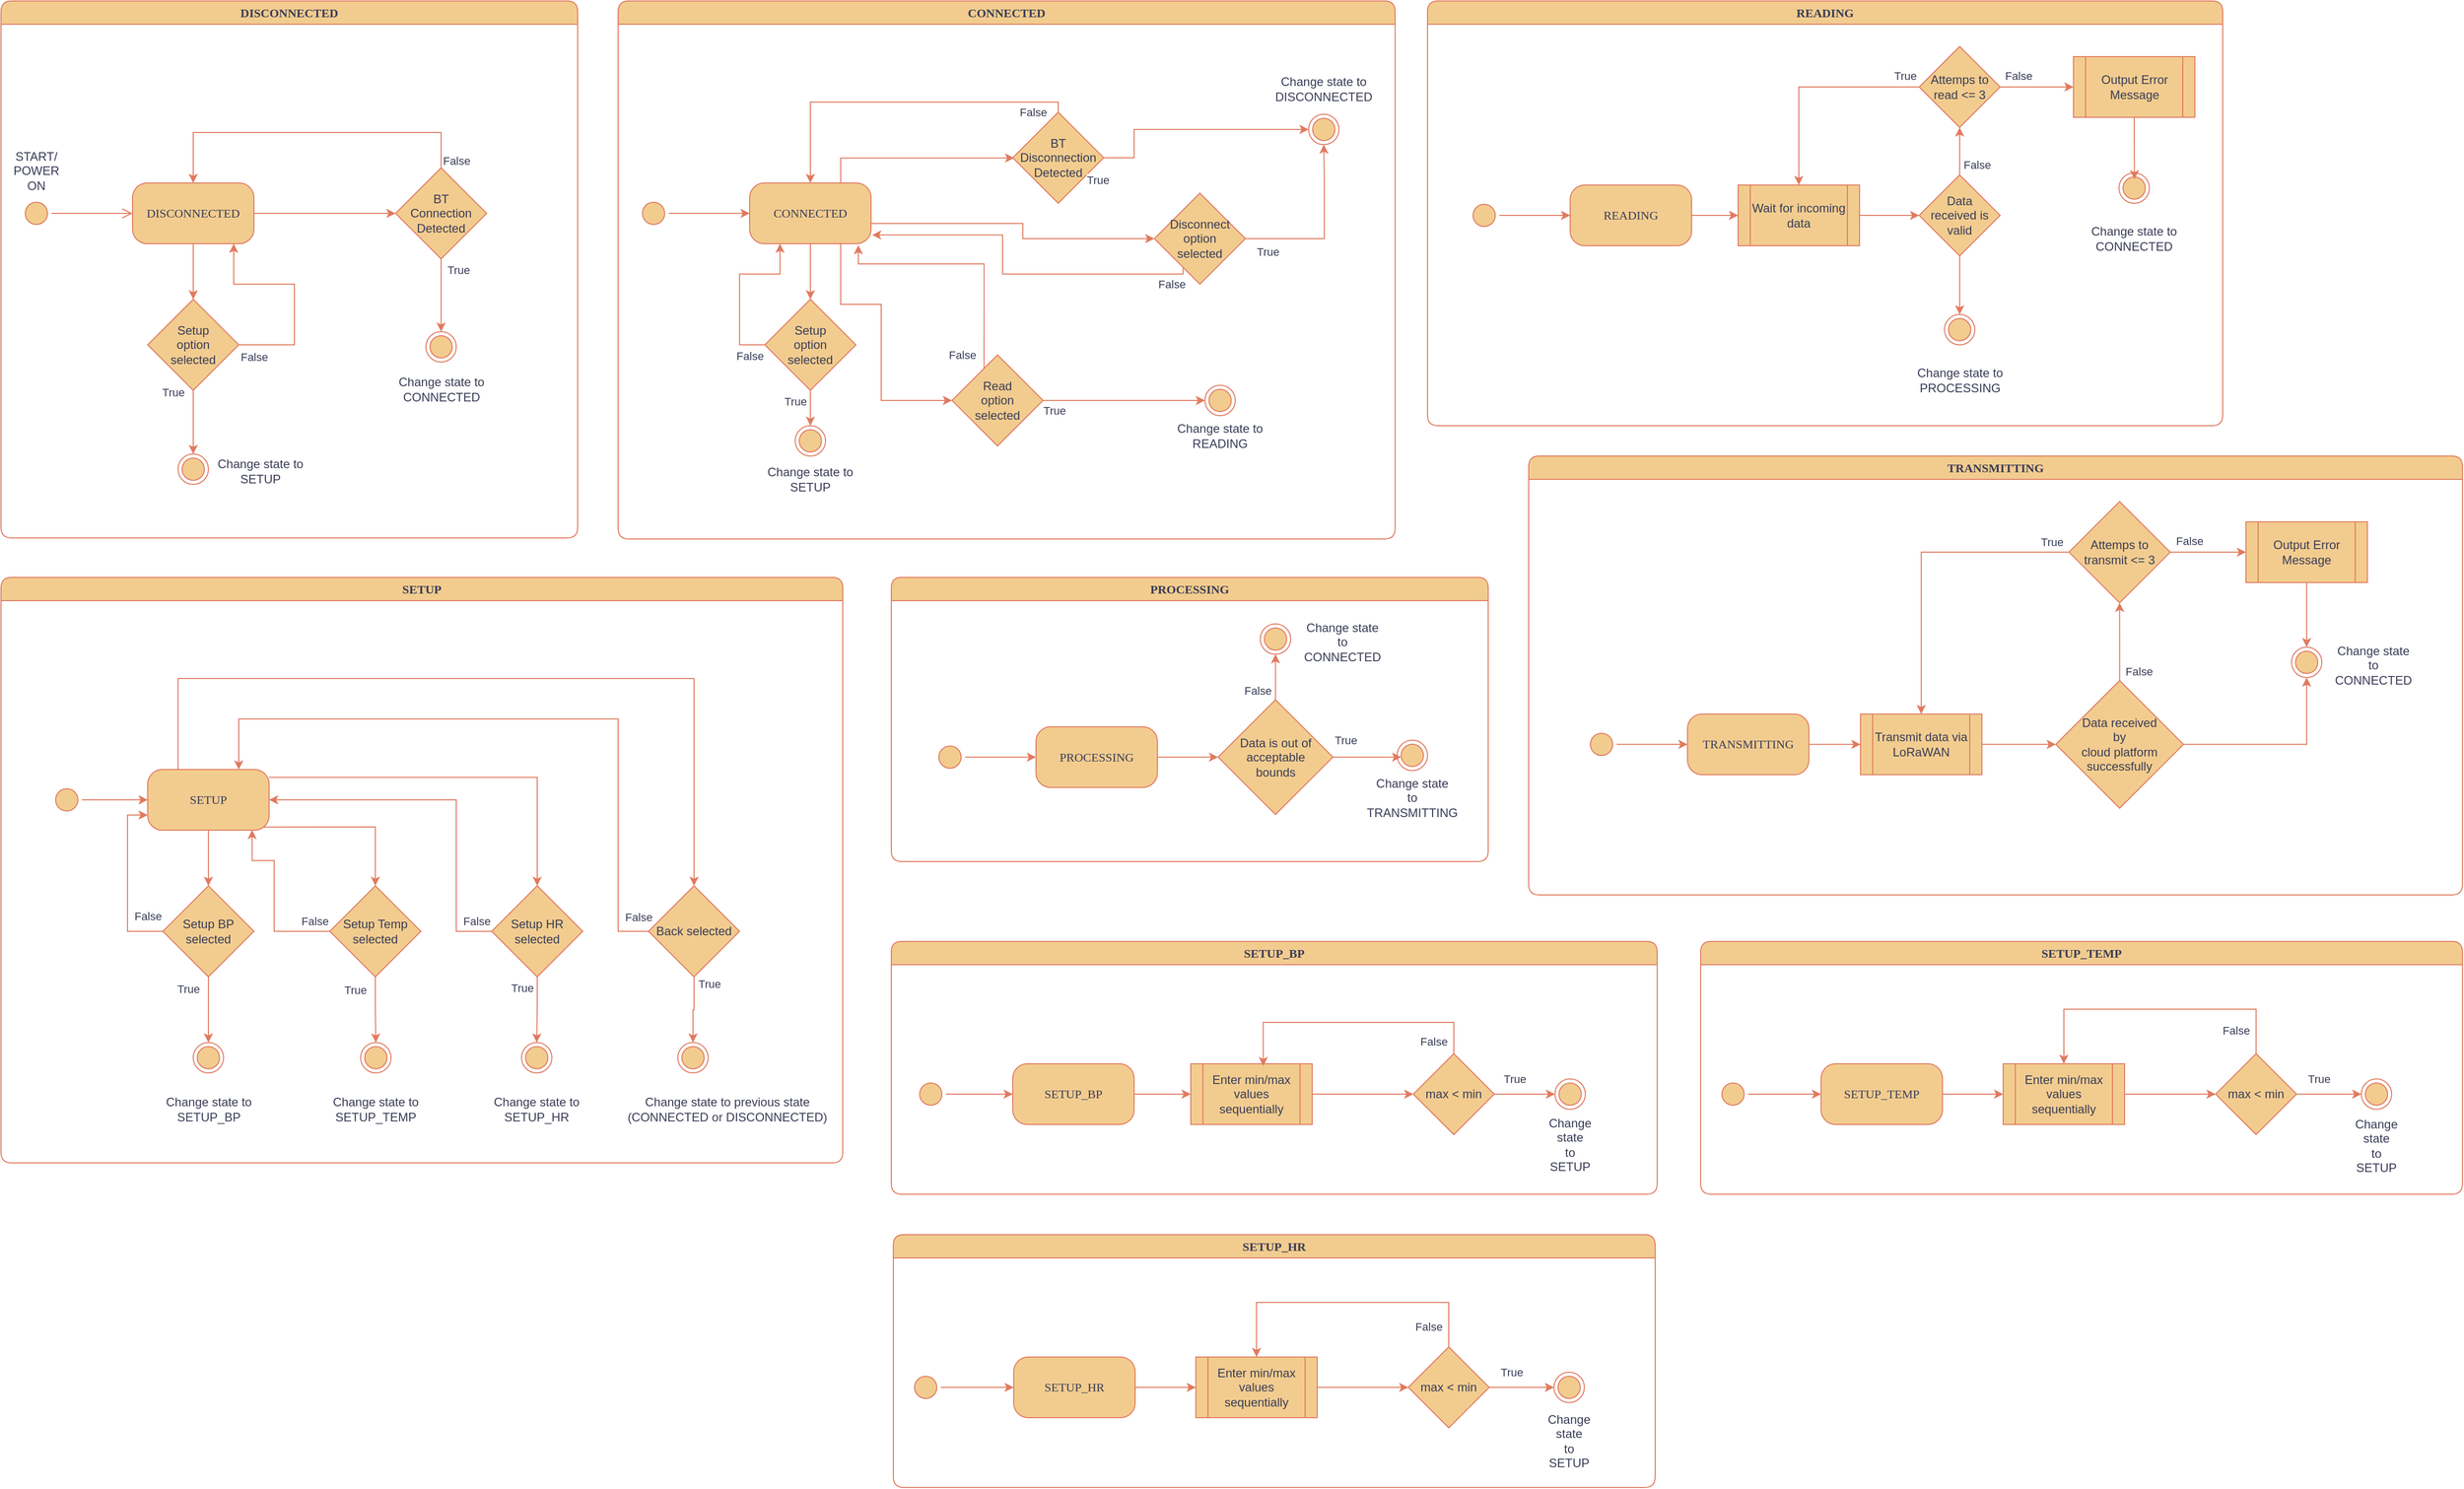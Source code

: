 <mxfile version="27.0.3">
  <diagram name="Page-1" id="58cdce13-f638-feb5-8d6f-7d28b1aa9fa0">
    <mxGraphModel dx="7028" dy="4112" grid="1" gridSize="10" guides="1" tooltips="1" connect="1" arrows="1" fold="1" page="0" pageScale="1" pageWidth="1100" pageHeight="850" background="none" math="0" shadow="0" adaptiveColors="none">
      <root>
        <mxCell id="0" />
        <mxCell id="1" parent="0" />
        <mxCell id="2a3bc250acf0617d-7" value="SETUP" style="swimlane;whiteSpace=wrap;html=1;rounded=1;shadow=0;comic=0;labelBackgroundColor=none;strokeWidth=1;fontFamily=Verdana;fontSize=12;align=center;fillColor=#F2CC8F;strokeColor=#E07A5F;fontColor=#393C56;" parent="1" vertex="1">
          <mxGeometry x="-1390" y="-310" width="832" height="579" as="geometry" />
        </mxCell>
        <mxCell id="24f968d109e7d6b4-3" value="" style="ellipse;html=1;shape=endState;fillColor=#F2CC8F;strokeColor=#E07A5F;rounded=1;shadow=0;comic=0;labelBackgroundColor=none;fontFamily=Verdana;fontSize=12;fontColor=#393C56;align=center;" parent="2a3bc250acf0617d-7" vertex="1">
          <mxGeometry x="669" y="460" width="30" height="30" as="geometry" />
        </mxCell>
        <mxCell id="AMnqWg91i1LJiycMSnUZ-27" style="edgeStyle=orthogonalEdgeStyle;rounded=0;orthogonalLoop=1;jettySize=auto;html=1;entryX=0;entryY=0.5;entryDx=0;entryDy=0;strokeColor=#E07A5F;fontColor=#393C56;fillColor=#F2CC8F;" edge="1" parent="2a3bc250acf0617d-7" source="2a3bc250acf0617d-3" target="AMnqWg91i1LJiycMSnUZ-11">
          <mxGeometry relative="1" as="geometry" />
        </mxCell>
        <mxCell id="2a3bc250acf0617d-3" value="" style="ellipse;html=1;shape=startState;fillColor=#F2CC8F;strokeColor=#E07A5F;rounded=1;shadow=0;comic=0;labelBackgroundColor=none;fontFamily=Verdana;fontSize=12;fontColor=#393C56;align=center;direction=south;" parent="2a3bc250acf0617d-7" vertex="1">
          <mxGeometry x="50" y="205" width="30" height="30" as="geometry" />
        </mxCell>
        <mxCell id="AMnqWg91i1LJiycMSnUZ-29" style="edgeStyle=orthogonalEdgeStyle;rounded=0;orthogonalLoop=1;jettySize=auto;html=1;entryX=0.5;entryY=0;entryDx=0;entryDy=0;strokeColor=#E07A5F;fontColor=#393C56;fillColor=#F2CC8F;" edge="1" parent="2a3bc250acf0617d-7" source="AMnqWg91i1LJiycMSnUZ-11" target="AMnqWg91i1LJiycMSnUZ-28">
          <mxGeometry relative="1" as="geometry" />
        </mxCell>
        <mxCell id="AMnqWg91i1LJiycMSnUZ-37" style="edgeStyle=orthogonalEdgeStyle;rounded=0;orthogonalLoop=1;jettySize=auto;html=1;exitX=0.955;exitY=0.947;exitDx=0;exitDy=0;strokeColor=#E07A5F;fontColor=#393C56;fillColor=#F2CC8F;exitPerimeter=0;" edge="1" parent="2a3bc250acf0617d-7" source="AMnqWg91i1LJiycMSnUZ-11" target="AMnqWg91i1LJiycMSnUZ-35">
          <mxGeometry relative="1" as="geometry" />
        </mxCell>
        <mxCell id="AMnqWg91i1LJiycMSnUZ-39" style="edgeStyle=orthogonalEdgeStyle;rounded=0;orthogonalLoop=1;jettySize=auto;html=1;strokeColor=#E07A5F;fontColor=#393C56;fillColor=#F2CC8F;exitX=1;exitY=0.13;exitDx=0;exitDy=0;exitPerimeter=0;" edge="1" parent="2a3bc250acf0617d-7" source="AMnqWg91i1LJiycMSnUZ-11" target="AMnqWg91i1LJiycMSnUZ-38">
          <mxGeometry relative="1" as="geometry" />
        </mxCell>
        <mxCell id="AMnqWg91i1LJiycMSnUZ-49" style="edgeStyle=orthogonalEdgeStyle;rounded=0;orthogonalLoop=1;jettySize=auto;html=1;exitX=0.25;exitY=0;exitDx=0;exitDy=0;entryX=0.5;entryY=0;entryDx=0;entryDy=0;strokeColor=#E07A5F;fontColor=#393C56;fillColor=#F2CC8F;" edge="1" parent="2a3bc250acf0617d-7" source="AMnqWg91i1LJiycMSnUZ-11" target="AMnqWg91i1LJiycMSnUZ-48">
          <mxGeometry relative="1" as="geometry">
            <Array as="points">
              <mxPoint x="175" y="100" />
              <mxPoint x="685" y="100" />
            </Array>
          </mxGeometry>
        </mxCell>
        <mxCell id="AMnqWg91i1LJiycMSnUZ-11" value="SETUP" style="rounded=1;whiteSpace=wrap;html=1;arcSize=24;fillColor=#F2CC8F;strokeColor=#E07A5F;shadow=0;comic=0;labelBackgroundColor=none;fontFamily=Verdana;fontSize=12;fontColor=#393C56;align=center;" vertex="1" parent="2a3bc250acf0617d-7">
          <mxGeometry x="145" y="190" width="120" height="60" as="geometry" />
        </mxCell>
        <mxCell id="AMnqWg91i1LJiycMSnUZ-30" style="edgeStyle=orthogonalEdgeStyle;rounded=0;orthogonalLoop=1;jettySize=auto;html=1;entryX=0;entryY=0.75;entryDx=0;entryDy=0;strokeColor=#E07A5F;fontColor=#393C56;fillColor=#F2CC8F;" edge="1" parent="2a3bc250acf0617d-7" source="AMnqWg91i1LJiycMSnUZ-28" target="AMnqWg91i1LJiycMSnUZ-11">
          <mxGeometry relative="1" as="geometry">
            <Array as="points">
              <mxPoint x="125" y="350" />
              <mxPoint x="125" y="235" />
            </Array>
          </mxGeometry>
        </mxCell>
        <mxCell id="AMnqWg91i1LJiycMSnUZ-31" value="False" style="edgeLabel;html=1;align=center;verticalAlign=middle;resizable=0;points=[];strokeColor=#E07A5F;fontColor=#393C56;fillColor=#F2CC8F;" vertex="1" connectable="0" parent="AMnqWg91i1LJiycMSnUZ-30">
          <mxGeometry x="-0.153" y="-1" relative="1" as="geometry">
            <mxPoint x="19" y="22" as="offset" />
          </mxGeometry>
        </mxCell>
        <mxCell id="AMnqWg91i1LJiycMSnUZ-32" style="edgeStyle=orthogonalEdgeStyle;rounded=0;orthogonalLoop=1;jettySize=auto;html=1;entryX=0.5;entryY=0;entryDx=0;entryDy=0;strokeColor=#E07A5F;fontColor=#393C56;fillColor=#F2CC8F;" edge="1" parent="2a3bc250acf0617d-7" source="AMnqWg91i1LJiycMSnUZ-28" target="AMnqWg91i1LJiycMSnUZ-372">
          <mxGeometry relative="1" as="geometry">
            <mxPoint x="205" y="455" as="targetPoint" />
          </mxGeometry>
        </mxCell>
        <mxCell id="AMnqWg91i1LJiycMSnUZ-33" value="True" style="edgeLabel;html=1;align=center;verticalAlign=middle;resizable=0;points=[];strokeColor=#E07A5F;fontColor=#393C56;fillColor=#F2CC8F;" vertex="1" connectable="0" parent="AMnqWg91i1LJiycMSnUZ-32">
          <mxGeometry x="-0.167" y="3" relative="1" as="geometry">
            <mxPoint x="-23" y="-15" as="offset" />
          </mxGeometry>
        </mxCell>
        <mxCell id="AMnqWg91i1LJiycMSnUZ-28" value="Setup BP&lt;div&gt;selected&lt;/div&gt;" style="rhombus;whiteSpace=wrap;html=1;strokeColor=#E07A5F;fontColor=#393C56;fillColor=#F2CC8F;" vertex="1" parent="2a3bc250acf0617d-7">
          <mxGeometry x="160" y="305" width="90" height="90" as="geometry" />
        </mxCell>
        <mxCell id="AMnqWg91i1LJiycMSnUZ-40" style="edgeStyle=orthogonalEdgeStyle;rounded=0;orthogonalLoop=1;jettySize=auto;html=1;strokeColor=#E07A5F;fontColor=#393C56;fillColor=#F2CC8F;entryX=0.5;entryY=0;entryDx=0;entryDy=0;" edge="1" parent="2a3bc250acf0617d-7" source="AMnqWg91i1LJiycMSnUZ-35" target="AMnqWg91i1LJiycMSnUZ-377">
          <mxGeometry relative="1" as="geometry">
            <mxPoint x="370" y="455" as="targetPoint" />
          </mxGeometry>
        </mxCell>
        <mxCell id="AMnqWg91i1LJiycMSnUZ-44" value="True" style="edgeLabel;html=1;align=center;verticalAlign=middle;resizable=0;points=[];strokeColor=#E07A5F;fontColor=#393C56;fillColor=#F2CC8F;" vertex="1" connectable="0" parent="AMnqWg91i1LJiycMSnUZ-40">
          <mxGeometry x="-0.622" y="-1" relative="1" as="geometry">
            <mxPoint x="-19" as="offset" />
          </mxGeometry>
        </mxCell>
        <mxCell id="AMnqWg91i1LJiycMSnUZ-35" value="Setup Temp&lt;div&gt;selected&lt;/div&gt;" style="rhombus;whiteSpace=wrap;html=1;strokeColor=#E07A5F;fontColor=#393C56;fillColor=#F2CC8F;" vertex="1" parent="2a3bc250acf0617d-7">
          <mxGeometry x="325" y="305" width="90" height="90" as="geometry" />
        </mxCell>
        <mxCell id="AMnqWg91i1LJiycMSnUZ-41" style="edgeStyle=orthogonalEdgeStyle;rounded=0;orthogonalLoop=1;jettySize=auto;html=1;exitX=0.5;exitY=1;exitDx=0;exitDy=0;strokeColor=#E07A5F;fontColor=#393C56;fillColor=#F2CC8F;entryX=0.5;entryY=0;entryDx=0;entryDy=0;" edge="1" parent="2a3bc250acf0617d-7" source="AMnqWg91i1LJiycMSnUZ-38" target="AMnqWg91i1LJiycMSnUZ-379">
          <mxGeometry relative="1" as="geometry">
            <mxPoint x="530" y="455" as="targetPoint" />
          </mxGeometry>
        </mxCell>
        <mxCell id="AMnqWg91i1LJiycMSnUZ-45" value="True" style="edgeLabel;html=1;align=center;verticalAlign=middle;resizable=0;points=[];strokeColor=#E07A5F;fontColor=#393C56;fillColor=#F2CC8F;" vertex="1" connectable="0" parent="AMnqWg91i1LJiycMSnUZ-41">
          <mxGeometry x="-0.687" y="1" relative="1" as="geometry">
            <mxPoint x="-16" as="offset" />
          </mxGeometry>
        </mxCell>
        <mxCell id="AMnqWg91i1LJiycMSnUZ-38" value="Setup HR&lt;div&gt;selected&lt;/div&gt;" style="rhombus;whiteSpace=wrap;html=1;strokeColor=#E07A5F;fontColor=#393C56;fillColor=#F2CC8F;" vertex="1" parent="2a3bc250acf0617d-7">
          <mxGeometry x="485" y="305" width="90" height="90" as="geometry" />
        </mxCell>
        <mxCell id="AMnqWg91i1LJiycMSnUZ-42" style="edgeStyle=orthogonalEdgeStyle;rounded=0;orthogonalLoop=1;jettySize=auto;html=1;entryX=0.86;entryY=0.995;entryDx=0;entryDy=0;entryPerimeter=0;strokeColor=#E07A5F;fontColor=#393C56;fillColor=#F2CC8F;" edge="1" parent="2a3bc250acf0617d-7" source="AMnqWg91i1LJiycMSnUZ-35" target="AMnqWg91i1LJiycMSnUZ-11">
          <mxGeometry relative="1" as="geometry">
            <Array as="points">
              <mxPoint x="270" y="350" />
              <mxPoint x="270" y="280" />
              <mxPoint x="248" y="280" />
            </Array>
          </mxGeometry>
        </mxCell>
        <mxCell id="AMnqWg91i1LJiycMSnUZ-43" value="False" style="edgeLabel;html=1;align=center;verticalAlign=middle;resizable=0;points=[];strokeColor=#E07A5F;fontColor=#393C56;fillColor=#F2CC8F;" vertex="1" connectable="0" parent="AMnqWg91i1LJiycMSnUZ-42">
          <mxGeometry x="-0.539" y="3" relative="1" as="geometry">
            <mxPoint x="26" y="-13" as="offset" />
          </mxGeometry>
        </mxCell>
        <mxCell id="AMnqWg91i1LJiycMSnUZ-46" style="edgeStyle=orthogonalEdgeStyle;rounded=0;orthogonalLoop=1;jettySize=auto;html=1;exitX=0;exitY=0.5;exitDx=0;exitDy=0;strokeColor=#E07A5F;fontColor=#393C56;fillColor=#F2CC8F;entryX=1;entryY=0.5;entryDx=0;entryDy=0;" edge="1" parent="2a3bc250acf0617d-7" source="AMnqWg91i1LJiycMSnUZ-38" target="AMnqWg91i1LJiycMSnUZ-11">
          <mxGeometry relative="1" as="geometry">
            <mxPoint x="270" y="220" as="targetPoint" />
            <Array as="points">
              <mxPoint x="450" y="350" />
              <mxPoint x="450" y="220" />
            </Array>
          </mxGeometry>
        </mxCell>
        <mxCell id="AMnqWg91i1LJiycMSnUZ-47" value="False" style="edgeLabel;html=1;align=center;verticalAlign=middle;resizable=0;points=[];strokeColor=#E07A5F;fontColor=#393C56;fillColor=#F2CC8F;" vertex="1" connectable="0" parent="AMnqWg91i1LJiycMSnUZ-46">
          <mxGeometry x="-0.87" relative="1" as="geometry">
            <mxPoint x="8" y="-10" as="offset" />
          </mxGeometry>
        </mxCell>
        <mxCell id="AMnqWg91i1LJiycMSnUZ-281" style="edgeStyle=orthogonalEdgeStyle;rounded=0;orthogonalLoop=1;jettySize=auto;html=1;strokeColor=#E07A5F;fontColor=#393C56;fillColor=#F2CC8F;entryX=0.5;entryY=0;entryDx=0;entryDy=0;" edge="1" parent="2a3bc250acf0617d-7" source="AMnqWg91i1LJiycMSnUZ-48" target="24f968d109e7d6b4-3">
          <mxGeometry relative="1" as="geometry">
            <mxPoint x="850" y="410" as="targetPoint" />
          </mxGeometry>
        </mxCell>
        <mxCell id="AMnqWg91i1LJiycMSnUZ-282" value="True" style="edgeLabel;html=1;align=center;verticalAlign=middle;resizable=0;points=[];strokeColor=#E07A5F;fontColor=#393C56;fillColor=#F2CC8F;" vertex="1" connectable="0" parent="AMnqWg91i1LJiycMSnUZ-281">
          <mxGeometry x="-0.836" relative="1" as="geometry">
            <mxPoint x="15" y="1" as="offset" />
          </mxGeometry>
        </mxCell>
        <mxCell id="AMnqWg91i1LJiycMSnUZ-283" style="edgeStyle=orthogonalEdgeStyle;rounded=0;orthogonalLoop=1;jettySize=auto;html=1;exitX=0;exitY=0.5;exitDx=0;exitDy=0;entryX=0.75;entryY=0;entryDx=0;entryDy=0;strokeColor=#E07A5F;fontColor=#393C56;fillColor=#F2CC8F;" edge="1" parent="2a3bc250acf0617d-7" source="AMnqWg91i1LJiycMSnUZ-48" target="AMnqWg91i1LJiycMSnUZ-11">
          <mxGeometry relative="1" as="geometry">
            <Array as="points">
              <mxPoint x="610" y="350" />
              <mxPoint x="610" y="140" />
              <mxPoint x="235" y="140" />
            </Array>
          </mxGeometry>
        </mxCell>
        <mxCell id="AMnqWg91i1LJiycMSnUZ-284" value="False" style="edgeLabel;html=1;align=center;verticalAlign=middle;resizable=0;points=[];strokeColor=#E07A5F;fontColor=#393C56;fillColor=#F2CC8F;" vertex="1" connectable="0" parent="AMnqWg91i1LJiycMSnUZ-283">
          <mxGeometry x="-0.8" relative="1" as="geometry">
            <mxPoint x="20" y="22" as="offset" />
          </mxGeometry>
        </mxCell>
        <mxCell id="AMnqWg91i1LJiycMSnUZ-48" value="Back selected" style="rhombus;whiteSpace=wrap;html=1;strokeColor=#E07A5F;fontColor=#393C56;fillColor=#F2CC8F;" vertex="1" parent="2a3bc250acf0617d-7">
          <mxGeometry x="640" y="305" width="90" height="90" as="geometry" />
        </mxCell>
        <mxCell id="AMnqWg91i1LJiycMSnUZ-279" value="Change state to previous state&lt;div&gt;(CONNECTED&amp;nbsp;&lt;span style=&quot;background-color: transparent; color: light-dark(rgb(57, 60, 86), rgb(182, 184, 207));&quot;&gt;or&amp;nbsp;&lt;/span&gt;&lt;span style=&quot;background-color: transparent; color: light-dark(rgb(57, 60, 86), rgb(182, 184, 207));&quot;&gt;DISCONNECTED)&lt;/span&gt;&lt;/div&gt;" style="text;html=1;align=center;verticalAlign=middle;whiteSpace=wrap;rounded=0;fontColor=#393C56;" vertex="1" parent="2a3bc250acf0617d-7">
          <mxGeometry x="614" y="495" width="208" height="62" as="geometry" />
        </mxCell>
        <mxCell id="AMnqWg91i1LJiycMSnUZ-372" value="" style="ellipse;html=1;shape=endState;fillColor=#F2CC8F;strokeColor=#E07A5F;rounded=1;shadow=0;comic=0;labelBackgroundColor=none;fontFamily=Verdana;fontSize=12;fontColor=#393C56;align=center;" vertex="1" parent="2a3bc250acf0617d-7">
          <mxGeometry x="190" y="460" width="30" height="30" as="geometry" />
        </mxCell>
        <mxCell id="AMnqWg91i1LJiycMSnUZ-373" value="Change state to SETUP_BP" style="text;html=1;align=center;verticalAlign=middle;whiteSpace=wrap;rounded=0;fontColor=#393C56;" vertex="1" parent="2a3bc250acf0617d-7">
          <mxGeometry x="160.5" y="501" width="89" height="50" as="geometry" />
        </mxCell>
        <mxCell id="AMnqWg91i1LJiycMSnUZ-379" value="" style="ellipse;html=1;shape=endState;fillColor=#F2CC8F;strokeColor=#E07A5F;rounded=1;shadow=0;comic=0;labelBackgroundColor=none;fontFamily=Verdana;fontSize=12;fontColor=#393C56;align=center;" vertex="1" parent="2a3bc250acf0617d-7">
          <mxGeometry x="514.5" y="460" width="30" height="30" as="geometry" />
        </mxCell>
        <mxCell id="AMnqWg91i1LJiycMSnUZ-380" value="Change state to SETUP_HR" style="text;html=1;align=center;verticalAlign=middle;whiteSpace=wrap;rounded=0;fontColor=#393C56;" vertex="1" parent="2a3bc250acf0617d-7">
          <mxGeometry x="485" y="501" width="89" height="50" as="geometry" />
        </mxCell>
        <mxCell id="AMnqWg91i1LJiycMSnUZ-377" value="" style="ellipse;html=1;shape=endState;fillColor=#F2CC8F;strokeColor=#E07A5F;rounded=1;shadow=0;comic=0;labelBackgroundColor=none;fontFamily=Verdana;fontSize=12;fontColor=#393C56;align=center;" vertex="1" parent="2a3bc250acf0617d-7">
          <mxGeometry x="355.5" y="460" width="30" height="30" as="geometry" />
        </mxCell>
        <mxCell id="AMnqWg91i1LJiycMSnUZ-378" value="Change state to SETUP_TEMP" style="text;html=1;align=center;verticalAlign=middle;whiteSpace=wrap;rounded=0;fontColor=#393C56;" vertex="1" parent="2a3bc250acf0617d-7">
          <mxGeometry x="326" y="501" width="89" height="50" as="geometry" />
        </mxCell>
        <mxCell id="AMnqWg91i1LJiycMSnUZ-52" value="DISCONNECTED" style="swimlane;whiteSpace=wrap;html=1;rounded=1;shadow=0;comic=0;labelBackgroundColor=none;strokeWidth=1;fontFamily=Verdana;fontSize=12;align=center;fillColor=#F2CC8F;strokeColor=#E07A5F;fontColor=#393C56;startSize=23;" vertex="1" parent="1">
          <mxGeometry x="-1390" y="-880" width="570" height="531" as="geometry">
            <mxRectangle x="-1390" y="-880" width="133" height="26" as="alternateBounds" />
          </mxGeometry>
        </mxCell>
        <mxCell id="AMnqWg91i1LJiycMSnUZ-56" style="edgeStyle=orthogonalEdgeStyle;rounded=0;orthogonalLoop=1;jettySize=auto;html=1;entryX=0.5;entryY=0;entryDx=0;entryDy=0;strokeColor=#E07A5F;fontColor=#393C56;fillColor=#F2CC8F;" edge="1" parent="AMnqWg91i1LJiycMSnUZ-52" source="AMnqWg91i1LJiycMSnUZ-60">
          <mxGeometry relative="1" as="geometry">
            <mxPoint x="205" y="305" as="targetPoint" />
          </mxGeometry>
        </mxCell>
        <mxCell id="AMnqWg91i1LJiycMSnUZ-57" style="edgeStyle=orthogonalEdgeStyle;rounded=0;orthogonalLoop=1;jettySize=auto;html=1;exitX=0.955;exitY=0.947;exitDx=0;exitDy=0;strokeColor=#E07A5F;fontColor=#393C56;fillColor=#F2CC8F;exitPerimeter=0;" edge="1" parent="AMnqWg91i1LJiycMSnUZ-52" target="AMnqWg91i1LJiycMSnUZ-69">
          <mxGeometry relative="1" as="geometry">
            <mxPoint x="259.6" y="246.82" as="sourcePoint" />
          </mxGeometry>
        </mxCell>
        <mxCell id="AMnqWg91i1LJiycMSnUZ-58" style="edgeStyle=orthogonalEdgeStyle;rounded=0;orthogonalLoop=1;jettySize=auto;html=1;strokeColor=#E07A5F;fontColor=#393C56;fillColor=#F2CC8F;exitX=1;exitY=0.13;exitDx=0;exitDy=0;exitPerimeter=0;" edge="1" parent="AMnqWg91i1LJiycMSnUZ-52" target="AMnqWg91i1LJiycMSnUZ-72">
          <mxGeometry relative="1" as="geometry">
            <mxPoint x="265" y="197.8" as="sourcePoint" />
          </mxGeometry>
        </mxCell>
        <mxCell id="AMnqWg91i1LJiycMSnUZ-59" style="edgeStyle=orthogonalEdgeStyle;rounded=0;orthogonalLoop=1;jettySize=auto;html=1;exitX=0.75;exitY=0;exitDx=0;exitDy=0;entryX=0.5;entryY=0;entryDx=0;entryDy=0;strokeColor=#E07A5F;fontColor=#393C56;fillColor=#F2CC8F;" edge="1" parent="AMnqWg91i1LJiycMSnUZ-52" source="AMnqWg91i1LJiycMSnUZ-60">
          <mxGeometry relative="1" as="geometry">
            <mxPoint x="685" y="305" as="targetPoint" />
          </mxGeometry>
        </mxCell>
        <mxCell id="AMnqWg91i1LJiycMSnUZ-61" style="edgeStyle=orthogonalEdgeStyle;rounded=0;orthogonalLoop=1;jettySize=auto;html=1;entryX=0;entryY=0.75;entryDx=0;entryDy=0;strokeColor=#E07A5F;fontColor=#393C56;fillColor=#F2CC8F;" edge="1" parent="AMnqWg91i1LJiycMSnUZ-52" target="AMnqWg91i1LJiycMSnUZ-60">
          <mxGeometry relative="1" as="geometry">
            <Array as="points">
              <mxPoint x="125" y="350" />
              <mxPoint x="125" y="235" />
            </Array>
            <mxPoint x="160" y="350" as="sourcePoint" />
          </mxGeometry>
        </mxCell>
        <mxCell id="AMnqWg91i1LJiycMSnUZ-62" value="False" style="edgeLabel;html=1;align=center;verticalAlign=middle;resizable=0;points=[];strokeColor=#E07A5F;fontColor=#393C56;fillColor=#F2CC8F;" vertex="1" connectable="0" parent="AMnqWg91i1LJiycMSnUZ-61">
          <mxGeometry x="-0.153" y="-1" relative="1" as="geometry">
            <mxPoint x="19" y="22" as="offset" />
          </mxGeometry>
        </mxCell>
        <mxCell id="AMnqWg91i1LJiycMSnUZ-63" style="edgeStyle=orthogonalEdgeStyle;rounded=0;orthogonalLoop=1;jettySize=auto;html=1;entryX=0.5;entryY=0;entryDx=0;entryDy=0;strokeColor=#E07A5F;fontColor=#393C56;fillColor=#F2CC8F;" edge="1" parent="AMnqWg91i1LJiycMSnUZ-52" source="AMnqWg91i1LJiycMSnUZ-65">
          <mxGeometry relative="1" as="geometry">
            <mxPoint x="205" y="455.0" as="targetPoint" />
          </mxGeometry>
        </mxCell>
        <mxCell id="AMnqWg91i1LJiycMSnUZ-64" value="True" style="edgeLabel;html=1;align=center;verticalAlign=middle;resizable=0;points=[];strokeColor=#E07A5F;fontColor=#393C56;fillColor=#F2CC8F;" vertex="1" connectable="0" parent="AMnqWg91i1LJiycMSnUZ-63">
          <mxGeometry x="-0.167" y="3" relative="1" as="geometry">
            <mxPoint x="-23" y="-15" as="offset" />
          </mxGeometry>
        </mxCell>
        <mxCell id="AMnqWg91i1LJiycMSnUZ-67" style="edgeStyle=orthogonalEdgeStyle;rounded=0;orthogonalLoop=1;jettySize=auto;html=1;strokeColor=#E07A5F;fontColor=#393C56;fillColor=#F2CC8F;" edge="1" parent="AMnqWg91i1LJiycMSnUZ-52" source="AMnqWg91i1LJiycMSnUZ-69">
          <mxGeometry relative="1" as="geometry">
            <mxPoint x="370" y="455.0" as="targetPoint" />
          </mxGeometry>
        </mxCell>
        <mxCell id="AMnqWg91i1LJiycMSnUZ-68" value="True" style="edgeLabel;html=1;align=center;verticalAlign=middle;resizable=0;points=[];strokeColor=#E07A5F;fontColor=#393C56;fillColor=#F2CC8F;" vertex="1" connectable="0" parent="AMnqWg91i1LJiycMSnUZ-67">
          <mxGeometry x="-0.622" y="-1" relative="1" as="geometry">
            <mxPoint x="-19" as="offset" />
          </mxGeometry>
        </mxCell>
        <mxCell id="AMnqWg91i1LJiycMSnUZ-70" style="edgeStyle=orthogonalEdgeStyle;rounded=0;orthogonalLoop=1;jettySize=auto;html=1;exitX=0.5;exitY=1;exitDx=0;exitDy=0;strokeColor=#E07A5F;fontColor=#393C56;fillColor=#F2CC8F;" edge="1" parent="AMnqWg91i1LJiycMSnUZ-52" source="AMnqWg91i1LJiycMSnUZ-72">
          <mxGeometry relative="1" as="geometry">
            <mxPoint x="530" y="455.0" as="targetPoint" />
          </mxGeometry>
        </mxCell>
        <mxCell id="AMnqWg91i1LJiycMSnUZ-71" value="True" style="edgeLabel;html=1;align=center;verticalAlign=middle;resizable=0;points=[];strokeColor=#E07A5F;fontColor=#393C56;fillColor=#F2CC8F;" vertex="1" connectable="0" parent="AMnqWg91i1LJiycMSnUZ-70">
          <mxGeometry x="-0.687" y="1" relative="1" as="geometry">
            <mxPoint x="-16" as="offset" />
          </mxGeometry>
        </mxCell>
        <mxCell id="AMnqWg91i1LJiycMSnUZ-75" style="edgeStyle=orthogonalEdgeStyle;rounded=0;orthogonalLoop=1;jettySize=auto;html=1;entryX=0.86;entryY=0.995;entryDx=0;entryDy=0;entryPerimeter=0;strokeColor=#E07A5F;fontColor=#393C56;fillColor=#F2CC8F;" edge="1" parent="AMnqWg91i1LJiycMSnUZ-52" source="AMnqWg91i1LJiycMSnUZ-69">
          <mxGeometry relative="1" as="geometry">
            <Array as="points">
              <mxPoint x="270" y="350" />
              <mxPoint x="270" y="280" />
              <mxPoint x="248" y="280" />
            </Array>
            <mxPoint x="248.2" y="249.7" as="targetPoint" />
          </mxGeometry>
        </mxCell>
        <mxCell id="AMnqWg91i1LJiycMSnUZ-76" value="False" style="edgeLabel;html=1;align=center;verticalAlign=middle;resizable=0;points=[];strokeColor=#E07A5F;fontColor=#393C56;fillColor=#F2CC8F;" vertex="1" connectable="0" parent="AMnqWg91i1LJiycMSnUZ-75">
          <mxGeometry x="-0.539" y="3" relative="1" as="geometry">
            <mxPoint x="26" y="-13" as="offset" />
          </mxGeometry>
        </mxCell>
        <mxCell id="AMnqWg91i1LJiycMSnUZ-77" style="edgeStyle=orthogonalEdgeStyle;rounded=0;orthogonalLoop=1;jettySize=auto;html=1;exitX=0;exitY=0.5;exitDx=0;exitDy=0;strokeColor=#E07A5F;fontColor=#393C56;fillColor=#F2CC8F;entryX=1;entryY=0.5;entryDx=0;entryDy=0;" edge="1" parent="AMnqWg91i1LJiycMSnUZ-52" source="AMnqWg91i1LJiycMSnUZ-72">
          <mxGeometry relative="1" as="geometry">
            <mxPoint x="265" y="220" as="targetPoint" />
            <Array as="points">
              <mxPoint x="450" y="350" />
              <mxPoint x="450" y="220" />
            </Array>
          </mxGeometry>
        </mxCell>
        <mxCell id="AMnqWg91i1LJiycMSnUZ-78" value="False" style="edgeLabel;html=1;align=center;verticalAlign=middle;resizable=0;points=[];strokeColor=#E07A5F;fontColor=#393C56;fillColor=#F2CC8F;" vertex="1" connectable="0" parent="AMnqWg91i1LJiycMSnUZ-77">
          <mxGeometry x="-0.87" relative="1" as="geometry">
            <mxPoint x="8" y="-10" as="offset" />
          </mxGeometry>
        </mxCell>
        <mxCell id="AMnqWg91i1LJiycMSnUZ-79" style="edgeStyle=orthogonalEdgeStyle;rounded=0;orthogonalLoop=1;jettySize=auto;html=1;entryX=0;entryY=0.5;entryDx=0;entryDy=0;strokeColor=#E07A5F;fontColor=#393C56;fillColor=#F2CC8F;" edge="1" parent="AMnqWg91i1LJiycMSnUZ-52" source="AMnqWg91i1LJiycMSnUZ-80">
          <mxGeometry relative="1" as="geometry">
            <mxPoint x="710" y="485.0" as="targetPoint" />
          </mxGeometry>
        </mxCell>
        <mxCell id="382b91b5511bd0f7-1" value="" style="ellipse;html=1;shape=startState;fillColor=#F2CC8F;strokeColor=#E07A5F;rounded=1;shadow=0;comic=0;labelBackgroundColor=none;fontFamily=Verdana;fontSize=12;fontColor=#393C56;align=center;direction=south;" parent="AMnqWg91i1LJiycMSnUZ-52" vertex="1">
          <mxGeometry x="20" y="195" width="30" height="30" as="geometry" />
        </mxCell>
        <mxCell id="AMnqWg91i1LJiycMSnUZ-2" style="edgeStyle=orthogonalEdgeStyle;rounded=0;orthogonalLoop=1;jettySize=auto;html=1;entryX=0;entryY=0.5;entryDx=0;entryDy=0;strokeColor=#E07A5F;fontColor=#393C56;fillColor=#F2CC8F;" edge="1" parent="AMnqWg91i1LJiycMSnUZ-52" source="382b91b5511bd0f7-6" target="AMnqWg91i1LJiycMSnUZ-1">
          <mxGeometry relative="1" as="geometry" />
        </mxCell>
        <mxCell id="AMnqWg91i1LJiycMSnUZ-16" style="edgeStyle=orthogonalEdgeStyle;rounded=0;orthogonalLoop=1;jettySize=auto;html=1;entryX=0.5;entryY=0;entryDx=0;entryDy=0;strokeColor=#E07A5F;fontColor=#393C56;fillColor=#F2CC8F;" edge="1" parent="AMnqWg91i1LJiycMSnUZ-52" source="382b91b5511bd0f7-6" target="AMnqWg91i1LJiycMSnUZ-15">
          <mxGeometry relative="1" as="geometry" />
        </mxCell>
        <mxCell id="382b91b5511bd0f7-6" value="DISCONNECTED" style="rounded=1;whiteSpace=wrap;html=1;arcSize=24;fillColor=#F2CC8F;strokeColor=#E07A5F;shadow=0;comic=0;labelBackgroundColor=none;fontFamily=Verdana;fontSize=12;fontColor=#393C56;align=center;" parent="AMnqWg91i1LJiycMSnUZ-52" vertex="1">
          <mxGeometry x="130" y="180" width="120" height="60" as="geometry" />
        </mxCell>
        <mxCell id="2a3bc250acf0617d-9" style="edgeStyle=orthogonalEdgeStyle;html=1;labelBackgroundColor=none;endArrow=open;endSize=8;strokeColor=#E07A5F;fontFamily=Verdana;fontSize=12;align=left;fontColor=default;" parent="AMnqWg91i1LJiycMSnUZ-52" source="382b91b5511bd0f7-1" target="382b91b5511bd0f7-6" edge="1">
          <mxGeometry relative="1" as="geometry" />
        </mxCell>
        <mxCell id="AMnqWg91i1LJiycMSnUZ-3" style="edgeStyle=orthogonalEdgeStyle;rounded=0;orthogonalLoop=1;jettySize=auto;html=1;strokeColor=#E07A5F;fontColor=#393C56;fillColor=#F2CC8F;entryX=0.5;entryY=0;entryDx=0;entryDy=0;exitX=0.5;exitY=0;exitDx=0;exitDy=0;" edge="1" parent="AMnqWg91i1LJiycMSnUZ-52" source="AMnqWg91i1LJiycMSnUZ-1" target="382b91b5511bd0f7-6">
          <mxGeometry relative="1" as="geometry">
            <mxPoint x="260" y="60" as="targetPoint" />
            <Array as="points">
              <mxPoint x="435" y="130" />
              <mxPoint x="190" y="130" />
            </Array>
          </mxGeometry>
        </mxCell>
        <mxCell id="AMnqWg91i1LJiycMSnUZ-4" value="False" style="edgeLabel;html=1;align=center;verticalAlign=middle;resizable=0;points=[];strokeColor=#E07A5F;fontColor=#393C56;fillColor=#F2CC8F;" vertex="1" connectable="0" parent="AMnqWg91i1LJiycMSnUZ-3">
          <mxGeometry x="-0.899" y="1" relative="1" as="geometry">
            <mxPoint x="16" y="9" as="offset" />
          </mxGeometry>
        </mxCell>
        <mxCell id="AMnqWg91i1LJiycMSnUZ-1" value="BT&lt;div&gt;Connection Detected&lt;/div&gt;" style="rhombus;whiteSpace=wrap;html=1;strokeColor=#E07A5F;fontColor=#393C56;fillColor=#F2CC8F;" vertex="1" parent="AMnqWg91i1LJiycMSnUZ-52">
          <mxGeometry x="390" y="165" width="90" height="90" as="geometry" />
        </mxCell>
        <mxCell id="AMnqWg91i1LJiycMSnUZ-22" style="edgeStyle=orthogonalEdgeStyle;rounded=0;orthogonalLoop=1;jettySize=auto;html=1;exitX=1;exitY=0.5;exitDx=0;exitDy=0;strokeColor=#E07A5F;fontColor=#393C56;fillColor=#F2CC8F;" edge="1" parent="AMnqWg91i1LJiycMSnUZ-52" source="AMnqWg91i1LJiycMSnUZ-15">
          <mxGeometry relative="1" as="geometry">
            <mxPoint x="230" y="240" as="targetPoint" />
            <Array as="points">
              <mxPoint x="290" y="340" />
              <mxPoint x="290" y="280" />
              <mxPoint x="230" y="280" />
            </Array>
          </mxGeometry>
        </mxCell>
        <mxCell id="AMnqWg91i1LJiycMSnUZ-23" value="False" style="edgeLabel;html=1;align=center;verticalAlign=middle;resizable=0;points=[];strokeColor=#E07A5F;fontColor=#393C56;fillColor=#F2CC8F;" vertex="1" connectable="0" parent="AMnqWg91i1LJiycMSnUZ-22">
          <mxGeometry x="-0.35" relative="1" as="geometry">
            <mxPoint x="-40" y="27" as="offset" />
          </mxGeometry>
        </mxCell>
        <mxCell id="AMnqWg91i1LJiycMSnUZ-15" value="Setup&lt;div&gt;option&lt;/div&gt;&lt;div&gt;selected&lt;/div&gt;" style="rhombus;whiteSpace=wrap;html=1;strokeColor=#E07A5F;fontColor=#393C56;fillColor=#F2CC8F;" vertex="1" parent="AMnqWg91i1LJiycMSnUZ-52">
          <mxGeometry x="145" y="295" width="90" height="90" as="geometry" />
        </mxCell>
        <mxCell id="AMnqWg91i1LJiycMSnUZ-348" value="START/&lt;div&gt;POWER ON&lt;/div&gt;" style="text;html=1;align=center;verticalAlign=middle;whiteSpace=wrap;rounded=0;fontColor=#393C56;" vertex="1" parent="AMnqWg91i1LJiycMSnUZ-52">
          <mxGeometry x="5" y="140" width="60" height="55" as="geometry" />
        </mxCell>
        <mxCell id="AMnqWg91i1LJiycMSnUZ-359" value="" style="ellipse;html=1;shape=endState;fillColor=#F2CC8F;strokeColor=#E07A5F;rounded=1;shadow=0;comic=0;labelBackgroundColor=none;fontFamily=Verdana;fontSize=12;fontColor=#393C56;align=center;" vertex="1" parent="AMnqWg91i1LJiycMSnUZ-52">
          <mxGeometry x="175" y="448" width="30" height="30" as="geometry" />
        </mxCell>
        <mxCell id="AMnqWg91i1LJiycMSnUZ-360" value="Change state to SETUP" style="text;html=1;align=center;verticalAlign=middle;whiteSpace=wrap;rounded=0;fontColor=#393C56;" vertex="1" parent="AMnqWg91i1LJiycMSnUZ-52">
          <mxGeometry x="212" y="448" width="89" height="33.5" as="geometry" />
        </mxCell>
        <mxCell id="AMnqWg91i1LJiycMSnUZ-83" style="edgeStyle=orthogonalEdgeStyle;rounded=0;orthogonalLoop=1;jettySize=auto;html=1;strokeColor=#E07A5F;fontColor=#393C56;fillColor=#F2CC8F;entryX=0.5;entryY=0;entryDx=0;entryDy=0;" edge="1" parent="AMnqWg91i1LJiycMSnUZ-52" source="AMnqWg91i1LJiycMSnUZ-15" target="AMnqWg91i1LJiycMSnUZ-359">
          <mxGeometry relative="1" as="geometry">
            <mxPoint x="190" y="570" as="targetPoint" />
          </mxGeometry>
        </mxCell>
        <mxCell id="AMnqWg91i1LJiycMSnUZ-165" value="True" style="edgeLabel;html=1;align=center;verticalAlign=middle;resizable=0;points=[];strokeColor=#E07A5F;fontColor=#393C56;fillColor=#F2CC8F;" vertex="1" connectable="0" parent="AMnqWg91i1LJiycMSnUZ-83">
          <mxGeometry x="-0.786" relative="1" as="geometry">
            <mxPoint x="-20" y="-5" as="offset" />
          </mxGeometry>
        </mxCell>
        <mxCell id="AMnqWg91i1LJiycMSnUZ-361" value="" style="ellipse;html=1;shape=endState;fillColor=#F2CC8F;strokeColor=#E07A5F;rounded=1;shadow=0;comic=0;labelBackgroundColor=none;fontFamily=Verdana;fontSize=12;fontColor=#393C56;align=center;" vertex="1" parent="AMnqWg91i1LJiycMSnUZ-52">
          <mxGeometry x="420" y="327" width="30" height="30" as="geometry" />
        </mxCell>
        <mxCell id="AMnqWg91i1LJiycMSnUZ-362" value="Change state to CONNECTED" style="text;html=1;align=center;verticalAlign=middle;whiteSpace=wrap;rounded=0;fontColor=#393C56;" vertex="1" parent="AMnqWg91i1LJiycMSnUZ-52">
          <mxGeometry x="390.5" y="370" width="89" height="28" as="geometry" />
        </mxCell>
        <mxCell id="AMnqWg91i1LJiycMSnUZ-199" style="edgeStyle=orthogonalEdgeStyle;rounded=0;orthogonalLoop=1;jettySize=auto;html=1;strokeColor=#E07A5F;fontColor=#393C56;fillColor=#F2CC8F;entryX=0.5;entryY=0;entryDx=0;entryDy=0;" edge="1" parent="AMnqWg91i1LJiycMSnUZ-52" source="AMnqWg91i1LJiycMSnUZ-1" target="AMnqWg91i1LJiycMSnUZ-361">
          <mxGeometry relative="1" as="geometry">
            <mxPoint x="610" y="290" as="targetPoint" />
            <Array as="points" />
          </mxGeometry>
        </mxCell>
        <mxCell id="AMnqWg91i1LJiycMSnUZ-363" value="True" style="edgeLabel;html=1;align=center;verticalAlign=middle;resizable=0;points=[];strokeColor=#E07A5F;fontColor=#393C56;fillColor=#F2CC8F;" vertex="1" connectable="0" parent="AMnqWg91i1LJiycMSnUZ-199">
          <mxGeometry x="-0.361" y="-2" relative="1" as="geometry">
            <mxPoint x="19" y="-12" as="offset" />
          </mxGeometry>
        </mxCell>
        <mxCell id="AMnqWg91i1LJiycMSnUZ-84" value="SETUP_BP" style="swimlane;whiteSpace=wrap;html=1;rounded=1;shadow=0;comic=0;labelBackgroundColor=none;strokeWidth=1;fontFamily=Verdana;fontSize=12;align=center;fillColor=#F2CC8F;strokeColor=#E07A5F;fontColor=#393C56;" vertex="1" parent="1">
          <mxGeometry x="-510" y="50" width="757" height="250" as="geometry" />
        </mxCell>
        <mxCell id="AMnqWg91i1LJiycMSnUZ-85" value="" style="ellipse;html=1;shape=endState;fillColor=#F2CC8F;strokeColor=#E07A5F;rounded=1;shadow=0;comic=0;labelBackgroundColor=none;fontFamily=Verdana;fontSize=12;fontColor=#393C56;align=center;" vertex="1" parent="AMnqWg91i1LJiycMSnUZ-84">
          <mxGeometry x="656" y="136.0" width="30" height="30" as="geometry" />
        </mxCell>
        <mxCell id="AMnqWg91i1LJiycMSnUZ-375" style="edgeStyle=orthogonalEdgeStyle;rounded=0;orthogonalLoop=1;jettySize=auto;html=1;entryX=0;entryY=0.5;entryDx=0;entryDy=0;strokeColor=#E07A5F;fontColor=#393C56;fillColor=#F2CC8F;" edge="1" parent="AMnqWg91i1LJiycMSnUZ-84" source="AMnqWg91i1LJiycMSnUZ-87" target="AMnqWg91i1LJiycMSnUZ-374">
          <mxGeometry relative="1" as="geometry" />
        </mxCell>
        <mxCell id="AMnqWg91i1LJiycMSnUZ-87" value="" style="ellipse;html=1;shape=startState;fillColor=#F2CC8F;strokeColor=#E07A5F;rounded=1;shadow=0;comic=0;labelBackgroundColor=none;fontFamily=Verdana;fontSize=12;fontColor=#393C56;align=center;direction=south;" vertex="1" parent="AMnqWg91i1LJiycMSnUZ-84">
          <mxGeometry x="24" y="136.0" width="30" height="30" as="geometry" />
        </mxCell>
        <mxCell id="AMnqWg91i1LJiycMSnUZ-95" style="edgeStyle=orthogonalEdgeStyle;rounded=0;orthogonalLoop=1;jettySize=auto;html=1;entryX=0.5;entryY=0;entryDx=0;entryDy=0;strokeColor=#E07A5F;fontColor=#393C56;fillColor=#F2CC8F;" edge="1" parent="AMnqWg91i1LJiycMSnUZ-84" target="AMnqWg91i1LJiycMSnUZ-98">
          <mxGeometry relative="1" as="geometry">
            <mxPoint x="205" y="395" as="sourcePoint" />
          </mxGeometry>
        </mxCell>
        <mxCell id="AMnqWg91i1LJiycMSnUZ-96" value="True" style="edgeLabel;html=1;align=center;verticalAlign=middle;resizable=0;points=[];strokeColor=#E07A5F;fontColor=#393C56;fillColor=#F2CC8F;" vertex="1" connectable="0" parent="AMnqWg91i1LJiycMSnUZ-95">
          <mxGeometry x="-0.167" y="3" relative="1" as="geometry">
            <mxPoint x="-23" y="-15" as="offset" />
          </mxGeometry>
        </mxCell>
        <mxCell id="AMnqWg91i1LJiycMSnUZ-99" style="edgeStyle=orthogonalEdgeStyle;rounded=0;orthogonalLoop=1;jettySize=auto;html=1;strokeColor=#E07A5F;fontColor=#393C56;fillColor=#F2CC8F;" edge="1" parent="AMnqWg91i1LJiycMSnUZ-84" target="AMnqWg91i1LJiycMSnUZ-105">
          <mxGeometry relative="1" as="geometry">
            <mxPoint x="370" y="395" as="sourcePoint" />
          </mxGeometry>
        </mxCell>
        <mxCell id="AMnqWg91i1LJiycMSnUZ-100" value="True" style="edgeLabel;html=1;align=center;verticalAlign=middle;resizable=0;points=[];strokeColor=#E07A5F;fontColor=#393C56;fillColor=#F2CC8F;" vertex="1" connectable="0" parent="AMnqWg91i1LJiycMSnUZ-99">
          <mxGeometry x="-0.622" y="-1" relative="1" as="geometry">
            <mxPoint x="-19" as="offset" />
          </mxGeometry>
        </mxCell>
        <mxCell id="AMnqWg91i1LJiycMSnUZ-102" style="edgeStyle=orthogonalEdgeStyle;rounded=0;orthogonalLoop=1;jettySize=auto;html=1;exitX=0.5;exitY=1;exitDx=0;exitDy=0;strokeColor=#E07A5F;fontColor=#393C56;fillColor=#F2CC8F;" edge="1" parent="AMnqWg91i1LJiycMSnUZ-84" target="AMnqWg91i1LJiycMSnUZ-106">
          <mxGeometry relative="1" as="geometry">
            <mxPoint x="530" y="395" as="sourcePoint" />
          </mxGeometry>
        </mxCell>
        <mxCell id="AMnqWg91i1LJiycMSnUZ-103" value="True" style="edgeLabel;html=1;align=center;verticalAlign=middle;resizable=0;points=[];strokeColor=#E07A5F;fontColor=#393C56;fillColor=#F2CC8F;" vertex="1" connectable="0" parent="AMnqWg91i1LJiycMSnUZ-102">
          <mxGeometry x="-0.687" y="1" relative="1" as="geometry">
            <mxPoint x="-16" as="offset" />
          </mxGeometry>
        </mxCell>
        <mxCell id="AMnqWg91i1LJiycMSnUZ-111" style="edgeStyle=orthogonalEdgeStyle;rounded=0;orthogonalLoop=1;jettySize=auto;html=1;entryX=0;entryY=0.5;entryDx=0;entryDy=0;strokeColor=#E07A5F;fontColor=#393C56;fillColor=#F2CC8F;" edge="1" parent="AMnqWg91i1LJiycMSnUZ-84" target="AMnqWg91i1LJiycMSnUZ-114">
          <mxGeometry relative="1" as="geometry">
            <mxPoint x="685.0" y="395.0" as="sourcePoint" />
          </mxGeometry>
        </mxCell>
        <mxCell id="AMnqWg91i1LJiycMSnUZ-118" style="edgeStyle=orthogonalEdgeStyle;rounded=0;orthogonalLoop=1;jettySize=auto;html=1;entryX=0;entryY=0.5;entryDx=0;entryDy=0;strokeColor=#E07A5F;fontColor=#393C56;fillColor=#F2CC8F;" edge="1" parent="AMnqWg91i1LJiycMSnUZ-84" source="AMnqWg91i1LJiycMSnUZ-115" target="AMnqWg91i1LJiycMSnUZ-117">
          <mxGeometry relative="1" as="geometry" />
        </mxCell>
        <mxCell id="AMnqWg91i1LJiycMSnUZ-115" value="Enter min/max values sequentially" style="shape=process;whiteSpace=wrap;html=1;backgroundOutline=1;strokeColor=#E07A5F;fontColor=#393C56;fillColor=#F2CC8F;" vertex="1" parent="AMnqWg91i1LJiycMSnUZ-84">
          <mxGeometry x="296" y="121" width="120" height="60" as="geometry" />
        </mxCell>
        <mxCell id="AMnqWg91i1LJiycMSnUZ-121" style="edgeStyle=orthogonalEdgeStyle;rounded=0;orthogonalLoop=1;jettySize=auto;html=1;strokeColor=#E07A5F;fontColor=#393C56;fillColor=#F2CC8F;" edge="1" parent="AMnqWg91i1LJiycMSnUZ-84" source="AMnqWg91i1LJiycMSnUZ-117" target="AMnqWg91i1LJiycMSnUZ-85">
          <mxGeometry relative="1" as="geometry" />
        </mxCell>
        <mxCell id="AMnqWg91i1LJiycMSnUZ-122" value="True" style="edgeLabel;html=1;align=center;verticalAlign=middle;resizable=0;points=[];strokeColor=#E07A5F;fontColor=#393C56;fillColor=#F2CC8F;" vertex="1" connectable="0" parent="AMnqWg91i1LJiycMSnUZ-121">
          <mxGeometry x="-0.241" relative="1" as="geometry">
            <mxPoint x="-3" y="-15" as="offset" />
          </mxGeometry>
        </mxCell>
        <mxCell id="AMnqWg91i1LJiycMSnUZ-117" value="max &amp;lt; min" style="rhombus;whiteSpace=wrap;html=1;strokeColor=#E07A5F;fontColor=#393C56;fillColor=#F2CC8F;" vertex="1" parent="AMnqWg91i1LJiycMSnUZ-84">
          <mxGeometry x="516" y="111" width="80" height="80" as="geometry" />
        </mxCell>
        <mxCell id="AMnqWg91i1LJiycMSnUZ-119" style="edgeStyle=orthogonalEdgeStyle;rounded=0;orthogonalLoop=1;jettySize=auto;html=1;entryX=0.597;entryY=0.038;entryDx=0;entryDy=0;entryPerimeter=0;strokeColor=#E07A5F;fontColor=#393C56;fillColor=#F2CC8F;" edge="1" parent="AMnqWg91i1LJiycMSnUZ-84" source="AMnqWg91i1LJiycMSnUZ-117" target="AMnqWg91i1LJiycMSnUZ-115">
          <mxGeometry relative="1" as="geometry">
            <Array as="points">
              <mxPoint x="430" y="80" />
              <mxPoint x="242" y="80" />
            </Array>
          </mxGeometry>
        </mxCell>
        <mxCell id="AMnqWg91i1LJiycMSnUZ-120" value="False" style="edgeLabel;html=1;align=center;verticalAlign=middle;resizable=0;points=[];strokeColor=#E07A5F;fontColor=#393C56;fillColor=#F2CC8F;" vertex="1" connectable="0" parent="AMnqWg91i1LJiycMSnUZ-119">
          <mxGeometry x="-0.823" y="-1" relative="1" as="geometry">
            <mxPoint x="-21" y="11" as="offset" />
          </mxGeometry>
        </mxCell>
        <mxCell id="AMnqWg91i1LJiycMSnUZ-162" value="Change state&lt;br&gt;&lt;div&gt;to&lt;/div&gt;&lt;div&gt;SETUP&lt;/div&gt;" style="text;html=1;align=center;verticalAlign=middle;whiteSpace=wrap;rounded=0;fontColor=#393C56;" vertex="1" parent="AMnqWg91i1LJiycMSnUZ-84">
          <mxGeometry x="641" y="176.04" width="60" height="50" as="geometry" />
        </mxCell>
        <mxCell id="AMnqWg91i1LJiycMSnUZ-376" style="edgeStyle=orthogonalEdgeStyle;rounded=0;orthogonalLoop=1;jettySize=auto;html=1;entryX=0;entryY=0.5;entryDx=0;entryDy=0;strokeColor=#E07A5F;fontColor=#393C56;fillColor=#F2CC8F;" edge="1" parent="AMnqWg91i1LJiycMSnUZ-84" source="AMnqWg91i1LJiycMSnUZ-374" target="AMnqWg91i1LJiycMSnUZ-115">
          <mxGeometry relative="1" as="geometry" />
        </mxCell>
        <mxCell id="AMnqWg91i1LJiycMSnUZ-374" value="SETUP_BP" style="rounded=1;whiteSpace=wrap;html=1;arcSize=24;fillColor=#F2CC8F;strokeColor=#E07A5F;shadow=0;comic=0;labelBackgroundColor=none;fontFamily=Verdana;fontSize=12;fontColor=#393C56;align=center;" vertex="1" parent="AMnqWg91i1LJiycMSnUZ-84">
          <mxGeometry x="120" y="121" width="120" height="60" as="geometry" />
        </mxCell>
        <mxCell id="AMnqWg91i1LJiycMSnUZ-141" value="SETUP_TEMP" style="swimlane;whiteSpace=wrap;html=1;rounded=1;shadow=0;comic=0;labelBackgroundColor=none;strokeWidth=1;fontFamily=Verdana;fontSize=12;align=center;fillColor=#F2CC8F;strokeColor=#E07A5F;fontColor=#393C56;" vertex="1" parent="1">
          <mxGeometry x="290" y="50" width="753" height="250" as="geometry" />
        </mxCell>
        <mxCell id="AMnqWg91i1LJiycMSnUZ-142" value="" style="ellipse;html=1;shape=endState;fillColor=#F2CC8F;strokeColor=#E07A5F;rounded=1;shadow=0;comic=0;labelBackgroundColor=none;fontFamily=Verdana;fontSize=12;fontColor=#393C56;align=center;" vertex="1" parent="AMnqWg91i1LJiycMSnUZ-141">
          <mxGeometry x="653" y="136.0" width="30" height="30" as="geometry" />
        </mxCell>
        <mxCell id="AMnqWg91i1LJiycMSnUZ-382" style="edgeStyle=orthogonalEdgeStyle;rounded=0;orthogonalLoop=1;jettySize=auto;html=1;entryX=0;entryY=0.5;entryDx=0;entryDy=0;strokeColor=#E07A5F;fontColor=#393C56;fillColor=#F2CC8F;" edge="1" parent="AMnqWg91i1LJiycMSnUZ-141" source="AMnqWg91i1LJiycMSnUZ-144" target="AMnqWg91i1LJiycMSnUZ-381">
          <mxGeometry relative="1" as="geometry" />
        </mxCell>
        <mxCell id="AMnqWg91i1LJiycMSnUZ-144" value="" style="ellipse;html=1;shape=startState;fillColor=#F2CC8F;strokeColor=#E07A5F;rounded=1;shadow=0;comic=0;labelBackgroundColor=none;fontFamily=Verdana;fontSize=12;fontColor=#393C56;align=center;direction=south;" vertex="1" parent="AMnqWg91i1LJiycMSnUZ-141">
          <mxGeometry x="17" y="136.0" width="30" height="30" as="geometry" />
        </mxCell>
        <mxCell id="AMnqWg91i1LJiycMSnUZ-145" style="edgeStyle=orthogonalEdgeStyle;rounded=0;orthogonalLoop=1;jettySize=auto;html=1;entryX=0.5;entryY=0;entryDx=0;entryDy=0;strokeColor=#E07A5F;fontColor=#393C56;fillColor=#F2CC8F;" edge="1" parent="AMnqWg91i1LJiycMSnUZ-141">
          <mxGeometry relative="1" as="geometry">
            <mxPoint x="205" y="395" as="sourcePoint" />
          </mxGeometry>
        </mxCell>
        <mxCell id="AMnqWg91i1LJiycMSnUZ-146" value="True" style="edgeLabel;html=1;align=center;verticalAlign=middle;resizable=0;points=[];strokeColor=#E07A5F;fontColor=#393C56;fillColor=#F2CC8F;" vertex="1" connectable="0" parent="AMnqWg91i1LJiycMSnUZ-145">
          <mxGeometry x="-0.167" y="3" relative="1" as="geometry">
            <mxPoint x="-23" y="-15" as="offset" />
          </mxGeometry>
        </mxCell>
        <mxCell id="AMnqWg91i1LJiycMSnUZ-147" style="edgeStyle=orthogonalEdgeStyle;rounded=0;orthogonalLoop=1;jettySize=auto;html=1;strokeColor=#E07A5F;fontColor=#393C56;fillColor=#F2CC8F;" edge="1" parent="AMnqWg91i1LJiycMSnUZ-141">
          <mxGeometry relative="1" as="geometry">
            <mxPoint x="370" y="395" as="sourcePoint" />
          </mxGeometry>
        </mxCell>
        <mxCell id="AMnqWg91i1LJiycMSnUZ-148" value="True" style="edgeLabel;html=1;align=center;verticalAlign=middle;resizable=0;points=[];strokeColor=#E07A5F;fontColor=#393C56;fillColor=#F2CC8F;" vertex="1" connectable="0" parent="AMnqWg91i1LJiycMSnUZ-147">
          <mxGeometry x="-0.622" y="-1" relative="1" as="geometry">
            <mxPoint x="-19" as="offset" />
          </mxGeometry>
        </mxCell>
        <mxCell id="AMnqWg91i1LJiycMSnUZ-149" style="edgeStyle=orthogonalEdgeStyle;rounded=0;orthogonalLoop=1;jettySize=auto;html=1;exitX=0.5;exitY=1;exitDx=0;exitDy=0;strokeColor=#E07A5F;fontColor=#393C56;fillColor=#F2CC8F;" edge="1" parent="AMnqWg91i1LJiycMSnUZ-141">
          <mxGeometry relative="1" as="geometry">
            <mxPoint x="530" y="395" as="sourcePoint" />
          </mxGeometry>
        </mxCell>
        <mxCell id="AMnqWg91i1LJiycMSnUZ-150" value="True" style="edgeLabel;html=1;align=center;verticalAlign=middle;resizable=0;points=[];strokeColor=#E07A5F;fontColor=#393C56;fillColor=#F2CC8F;" vertex="1" connectable="0" parent="AMnqWg91i1LJiycMSnUZ-149">
          <mxGeometry x="-0.687" y="1" relative="1" as="geometry">
            <mxPoint x="-16" as="offset" />
          </mxGeometry>
        </mxCell>
        <mxCell id="AMnqWg91i1LJiycMSnUZ-151" style="edgeStyle=orthogonalEdgeStyle;rounded=0;orthogonalLoop=1;jettySize=auto;html=1;entryX=0;entryY=0.5;entryDx=0;entryDy=0;strokeColor=#E07A5F;fontColor=#393C56;fillColor=#F2CC8F;" edge="1" parent="AMnqWg91i1LJiycMSnUZ-141">
          <mxGeometry relative="1" as="geometry">
            <mxPoint x="685.0" y="395.0" as="sourcePoint" />
          </mxGeometry>
        </mxCell>
        <mxCell id="AMnqWg91i1LJiycMSnUZ-152" style="edgeStyle=orthogonalEdgeStyle;rounded=0;orthogonalLoop=1;jettySize=auto;html=1;entryX=0;entryY=0.5;entryDx=0;entryDy=0;strokeColor=#E07A5F;fontColor=#393C56;fillColor=#F2CC8F;" edge="1" parent="AMnqWg91i1LJiycMSnUZ-141" source="AMnqWg91i1LJiycMSnUZ-153" target="AMnqWg91i1LJiycMSnUZ-156">
          <mxGeometry relative="1" as="geometry" />
        </mxCell>
        <mxCell id="AMnqWg91i1LJiycMSnUZ-153" value="Enter min/max values sequentially" style="shape=process;whiteSpace=wrap;html=1;backgroundOutline=1;strokeColor=#E07A5F;fontColor=#393C56;fillColor=#F2CC8F;" vertex="1" parent="AMnqWg91i1LJiycMSnUZ-141">
          <mxGeometry x="299" y="121" width="120" height="60" as="geometry" />
        </mxCell>
        <mxCell id="AMnqWg91i1LJiycMSnUZ-154" style="edgeStyle=orthogonalEdgeStyle;rounded=0;orthogonalLoop=1;jettySize=auto;html=1;strokeColor=#E07A5F;fontColor=#393C56;fillColor=#F2CC8F;" edge="1" parent="AMnqWg91i1LJiycMSnUZ-141" source="AMnqWg91i1LJiycMSnUZ-156" target="AMnqWg91i1LJiycMSnUZ-142">
          <mxGeometry relative="1" as="geometry" />
        </mxCell>
        <mxCell id="AMnqWg91i1LJiycMSnUZ-155" value="True" style="edgeLabel;html=1;align=center;verticalAlign=middle;resizable=0;points=[];strokeColor=#E07A5F;fontColor=#393C56;fillColor=#F2CC8F;" vertex="1" connectable="0" parent="AMnqWg91i1LJiycMSnUZ-154">
          <mxGeometry x="-0.241" relative="1" as="geometry">
            <mxPoint x="-3" y="-15" as="offset" />
          </mxGeometry>
        </mxCell>
        <mxCell id="AMnqWg91i1LJiycMSnUZ-156" value="max &amp;lt; min" style="rhombus;whiteSpace=wrap;html=1;strokeColor=#E07A5F;fontColor=#393C56;fillColor=#F2CC8F;" vertex="1" parent="AMnqWg91i1LJiycMSnUZ-141">
          <mxGeometry x="509" y="111" width="80" height="80" as="geometry" />
        </mxCell>
        <mxCell id="AMnqWg91i1LJiycMSnUZ-157" style="edgeStyle=orthogonalEdgeStyle;rounded=0;orthogonalLoop=1;jettySize=auto;html=1;entryX=0.5;entryY=0;entryDx=0;entryDy=0;strokeColor=#E07A5F;fontColor=#393C56;fillColor=#F2CC8F;" edge="1" parent="AMnqWg91i1LJiycMSnUZ-141" source="AMnqWg91i1LJiycMSnUZ-156" target="AMnqWg91i1LJiycMSnUZ-153">
          <mxGeometry relative="1" as="geometry">
            <Array as="points">
              <mxPoint x="549" y="67" />
              <mxPoint x="359" y="67" />
            </Array>
          </mxGeometry>
        </mxCell>
        <mxCell id="AMnqWg91i1LJiycMSnUZ-158" value="False" style="edgeLabel;html=1;align=center;verticalAlign=middle;resizable=0;points=[];strokeColor=#E07A5F;fontColor=#393C56;fillColor=#F2CC8F;" vertex="1" connectable="0" parent="AMnqWg91i1LJiycMSnUZ-157">
          <mxGeometry x="-0.823" y="-1" relative="1" as="geometry">
            <mxPoint x="-21" y="2" as="offset" />
          </mxGeometry>
        </mxCell>
        <mxCell id="AMnqWg91i1LJiycMSnUZ-164" value="Change state&lt;br&gt;&lt;div&gt;to&lt;/div&gt;&lt;div&gt;SETUP&lt;/div&gt;" style="text;html=1;align=center;verticalAlign=middle;whiteSpace=wrap;rounded=0;fontColor=#393C56;" vertex="1" parent="AMnqWg91i1LJiycMSnUZ-141">
          <mxGeometry x="638" y="177" width="60" height="50" as="geometry" />
        </mxCell>
        <mxCell id="AMnqWg91i1LJiycMSnUZ-384" style="edgeStyle=orthogonalEdgeStyle;rounded=0;orthogonalLoop=1;jettySize=auto;html=1;entryX=0;entryY=0.5;entryDx=0;entryDy=0;strokeColor=#E07A5F;fontColor=#393C56;fillColor=#F2CC8F;" edge="1" parent="AMnqWg91i1LJiycMSnUZ-141" source="AMnqWg91i1LJiycMSnUZ-381" target="AMnqWg91i1LJiycMSnUZ-153">
          <mxGeometry relative="1" as="geometry" />
        </mxCell>
        <mxCell id="AMnqWg91i1LJiycMSnUZ-381" value="SETUP_TEMP" style="rounded=1;whiteSpace=wrap;html=1;arcSize=24;fillColor=#F2CC8F;strokeColor=#E07A5F;shadow=0;comic=0;labelBackgroundColor=none;fontFamily=Verdana;fontSize=12;fontColor=#393C56;align=center;" vertex="1" parent="AMnqWg91i1LJiycMSnUZ-141">
          <mxGeometry x="119" y="121" width="120" height="60" as="geometry" />
        </mxCell>
        <mxCell id="AMnqWg91i1LJiycMSnUZ-166" value="CONNECTED" style="swimlane;whiteSpace=wrap;html=1;rounded=1;shadow=0;comic=0;labelBackgroundColor=none;strokeWidth=1;fontFamily=Verdana;fontSize=12;align=center;fillColor=#F2CC8F;strokeColor=#E07A5F;fontColor=#393C56;startSize=23;" vertex="1" parent="1">
          <mxGeometry x="-780" y="-880" width="768" height="532" as="geometry" />
        </mxCell>
        <mxCell id="AMnqWg91i1LJiycMSnUZ-167" style="edgeStyle=orthogonalEdgeStyle;rounded=0;orthogonalLoop=1;jettySize=auto;html=1;entryX=0.5;entryY=0;entryDx=0;entryDy=0;strokeColor=#E07A5F;fontColor=#393C56;fillColor=#F2CC8F;" edge="1" parent="AMnqWg91i1LJiycMSnUZ-166">
          <mxGeometry relative="1" as="geometry">
            <mxPoint x="205" y="305" as="targetPoint" />
          </mxGeometry>
        </mxCell>
        <mxCell id="AMnqWg91i1LJiycMSnUZ-168" style="edgeStyle=orthogonalEdgeStyle;rounded=0;orthogonalLoop=1;jettySize=auto;html=1;exitX=0.955;exitY=0.947;exitDx=0;exitDy=0;strokeColor=#E07A5F;fontColor=#393C56;fillColor=#F2CC8F;exitPerimeter=0;" edge="1" parent="AMnqWg91i1LJiycMSnUZ-166">
          <mxGeometry relative="1" as="geometry">
            <mxPoint x="259.6" y="246.82" as="sourcePoint" />
          </mxGeometry>
        </mxCell>
        <mxCell id="AMnqWg91i1LJiycMSnUZ-169" style="edgeStyle=orthogonalEdgeStyle;rounded=0;orthogonalLoop=1;jettySize=auto;html=1;strokeColor=#E07A5F;fontColor=#393C56;fillColor=#F2CC8F;exitX=1;exitY=0.13;exitDx=0;exitDy=0;exitPerimeter=0;" edge="1" parent="AMnqWg91i1LJiycMSnUZ-166">
          <mxGeometry relative="1" as="geometry">
            <mxPoint x="265" y="197.8" as="sourcePoint" />
          </mxGeometry>
        </mxCell>
        <mxCell id="AMnqWg91i1LJiycMSnUZ-170" style="edgeStyle=orthogonalEdgeStyle;rounded=0;orthogonalLoop=1;jettySize=auto;html=1;exitX=0.75;exitY=0;exitDx=0;exitDy=0;entryX=0.5;entryY=0;entryDx=0;entryDy=0;strokeColor=#E07A5F;fontColor=#393C56;fillColor=#F2CC8F;" edge="1" parent="AMnqWg91i1LJiycMSnUZ-166">
          <mxGeometry relative="1" as="geometry">
            <mxPoint x="685" y="305" as="targetPoint" />
          </mxGeometry>
        </mxCell>
        <mxCell id="AMnqWg91i1LJiycMSnUZ-171" style="edgeStyle=orthogonalEdgeStyle;rounded=0;orthogonalLoop=1;jettySize=auto;html=1;entryX=0;entryY=0.75;entryDx=0;entryDy=0;strokeColor=#E07A5F;fontColor=#393C56;fillColor=#F2CC8F;" edge="1" parent="AMnqWg91i1LJiycMSnUZ-166">
          <mxGeometry relative="1" as="geometry">
            <Array as="points">
              <mxPoint x="125" y="350" />
              <mxPoint x="125" y="235" />
            </Array>
            <mxPoint x="160" y="350" as="sourcePoint" />
          </mxGeometry>
        </mxCell>
        <mxCell id="AMnqWg91i1LJiycMSnUZ-172" value="False" style="edgeLabel;html=1;align=center;verticalAlign=middle;resizable=0;points=[];strokeColor=#E07A5F;fontColor=#393C56;fillColor=#F2CC8F;" vertex="1" connectable="0" parent="AMnqWg91i1LJiycMSnUZ-171">
          <mxGeometry x="-0.153" y="-1" relative="1" as="geometry">
            <mxPoint x="19" y="22" as="offset" />
          </mxGeometry>
        </mxCell>
        <mxCell id="AMnqWg91i1LJiycMSnUZ-173" style="edgeStyle=orthogonalEdgeStyle;rounded=0;orthogonalLoop=1;jettySize=auto;html=1;entryX=0.5;entryY=0;entryDx=0;entryDy=0;strokeColor=#E07A5F;fontColor=#393C56;fillColor=#F2CC8F;" edge="1" parent="AMnqWg91i1LJiycMSnUZ-166">
          <mxGeometry relative="1" as="geometry">
            <mxPoint x="205" y="455.0" as="targetPoint" />
          </mxGeometry>
        </mxCell>
        <mxCell id="AMnqWg91i1LJiycMSnUZ-174" value="True" style="edgeLabel;html=1;align=center;verticalAlign=middle;resizable=0;points=[];strokeColor=#E07A5F;fontColor=#393C56;fillColor=#F2CC8F;" vertex="1" connectable="0" parent="AMnqWg91i1LJiycMSnUZ-173">
          <mxGeometry x="-0.167" y="3" relative="1" as="geometry">
            <mxPoint x="-23" y="-15" as="offset" />
          </mxGeometry>
        </mxCell>
        <mxCell id="AMnqWg91i1LJiycMSnUZ-175" style="edgeStyle=orthogonalEdgeStyle;rounded=0;orthogonalLoop=1;jettySize=auto;html=1;strokeColor=#E07A5F;fontColor=#393C56;fillColor=#F2CC8F;" edge="1" parent="AMnqWg91i1LJiycMSnUZ-166">
          <mxGeometry relative="1" as="geometry">
            <mxPoint x="370" y="455.0" as="targetPoint" />
          </mxGeometry>
        </mxCell>
        <mxCell id="AMnqWg91i1LJiycMSnUZ-176" value="True" style="edgeLabel;html=1;align=center;verticalAlign=middle;resizable=0;points=[];strokeColor=#E07A5F;fontColor=#393C56;fillColor=#F2CC8F;" vertex="1" connectable="0" parent="AMnqWg91i1LJiycMSnUZ-175">
          <mxGeometry x="-0.622" y="-1" relative="1" as="geometry">
            <mxPoint x="-19" as="offset" />
          </mxGeometry>
        </mxCell>
        <mxCell id="AMnqWg91i1LJiycMSnUZ-177" style="edgeStyle=orthogonalEdgeStyle;rounded=0;orthogonalLoop=1;jettySize=auto;html=1;exitX=0.5;exitY=1;exitDx=0;exitDy=0;strokeColor=#E07A5F;fontColor=#393C56;fillColor=#F2CC8F;" edge="1" parent="AMnqWg91i1LJiycMSnUZ-166">
          <mxGeometry relative="1" as="geometry">
            <mxPoint x="530" y="455.0" as="targetPoint" />
          </mxGeometry>
        </mxCell>
        <mxCell id="AMnqWg91i1LJiycMSnUZ-178" value="True" style="edgeLabel;html=1;align=center;verticalAlign=middle;resizable=0;points=[];strokeColor=#E07A5F;fontColor=#393C56;fillColor=#F2CC8F;" vertex="1" connectable="0" parent="AMnqWg91i1LJiycMSnUZ-177">
          <mxGeometry x="-0.687" y="1" relative="1" as="geometry">
            <mxPoint x="-16" as="offset" />
          </mxGeometry>
        </mxCell>
        <mxCell id="AMnqWg91i1LJiycMSnUZ-179" style="edgeStyle=orthogonalEdgeStyle;rounded=0;orthogonalLoop=1;jettySize=auto;html=1;entryX=0.86;entryY=0.995;entryDx=0;entryDy=0;entryPerimeter=0;strokeColor=#E07A5F;fontColor=#393C56;fillColor=#F2CC8F;" edge="1" parent="AMnqWg91i1LJiycMSnUZ-166">
          <mxGeometry relative="1" as="geometry">
            <Array as="points">
              <mxPoint x="270" y="350" />
              <mxPoint x="270" y="280" />
              <mxPoint x="248" y="280" />
            </Array>
            <mxPoint x="248.2" y="249.7" as="targetPoint" />
          </mxGeometry>
        </mxCell>
        <mxCell id="AMnqWg91i1LJiycMSnUZ-180" value="False" style="edgeLabel;html=1;align=center;verticalAlign=middle;resizable=0;points=[];strokeColor=#E07A5F;fontColor=#393C56;fillColor=#F2CC8F;" vertex="1" connectable="0" parent="AMnqWg91i1LJiycMSnUZ-179">
          <mxGeometry x="-0.539" y="3" relative="1" as="geometry">
            <mxPoint x="26" y="-13" as="offset" />
          </mxGeometry>
        </mxCell>
        <mxCell id="AMnqWg91i1LJiycMSnUZ-181" style="edgeStyle=orthogonalEdgeStyle;rounded=0;orthogonalLoop=1;jettySize=auto;html=1;exitX=0;exitY=0.5;exitDx=0;exitDy=0;strokeColor=#E07A5F;fontColor=#393C56;fillColor=#F2CC8F;entryX=1;entryY=0.5;entryDx=0;entryDy=0;" edge="1" parent="AMnqWg91i1LJiycMSnUZ-166">
          <mxGeometry relative="1" as="geometry">
            <mxPoint x="265" y="220" as="targetPoint" />
            <Array as="points">
              <mxPoint x="450" y="350" />
              <mxPoint x="450" y="220" />
            </Array>
          </mxGeometry>
        </mxCell>
        <mxCell id="AMnqWg91i1LJiycMSnUZ-182" value="False" style="edgeLabel;html=1;align=center;verticalAlign=middle;resizable=0;points=[];strokeColor=#E07A5F;fontColor=#393C56;fillColor=#F2CC8F;" vertex="1" connectable="0" parent="AMnqWg91i1LJiycMSnUZ-181">
          <mxGeometry x="-0.87" relative="1" as="geometry">
            <mxPoint x="8" y="-10" as="offset" />
          </mxGeometry>
        </mxCell>
        <mxCell id="AMnqWg91i1LJiycMSnUZ-183" style="edgeStyle=orthogonalEdgeStyle;rounded=0;orthogonalLoop=1;jettySize=auto;html=1;entryX=0;entryY=0.5;entryDx=0;entryDy=0;strokeColor=#E07A5F;fontColor=#393C56;fillColor=#F2CC8F;" edge="1" parent="AMnqWg91i1LJiycMSnUZ-166">
          <mxGeometry relative="1" as="geometry">
            <mxPoint x="710" y="485.0" as="targetPoint" />
          </mxGeometry>
        </mxCell>
        <mxCell id="AMnqWg91i1LJiycMSnUZ-196" style="edgeStyle=orthogonalEdgeStyle;rounded=0;orthogonalLoop=1;jettySize=auto;html=1;entryX=0;entryY=0.5;entryDx=0;entryDy=0;strokeColor=#E07A5F;fontColor=#393C56;fillColor=#F2CC8F;" edge="1" parent="AMnqWg91i1LJiycMSnUZ-166" source="AMnqWg91i1LJiycMSnUZ-184" target="AMnqWg91i1LJiycMSnUZ-5">
          <mxGeometry relative="1" as="geometry" />
        </mxCell>
        <mxCell id="AMnqWg91i1LJiycMSnUZ-184" value="" style="ellipse;html=1;shape=startState;fillColor=#F2CC8F;strokeColor=#E07A5F;rounded=1;shadow=0;comic=0;labelBackgroundColor=none;fontFamily=Verdana;fontSize=12;fontColor=#393C56;align=center;direction=south;" vertex="1" parent="AMnqWg91i1LJiycMSnUZ-166">
          <mxGeometry x="20" y="195" width="30" height="30" as="geometry" />
        </mxCell>
        <mxCell id="AMnqWg91i1LJiycMSnUZ-185" style="edgeStyle=orthogonalEdgeStyle;rounded=0;orthogonalLoop=1;jettySize=auto;html=1;entryX=0.016;entryY=0.503;entryDx=0;entryDy=0;strokeColor=#E07A5F;fontColor=#393C56;fillColor=#F2CC8F;entryPerimeter=0;exitX=0.75;exitY=0;exitDx=0;exitDy=0;" edge="1" parent="AMnqWg91i1LJiycMSnUZ-166" source="AMnqWg91i1LJiycMSnUZ-5" target="AMnqWg91i1LJiycMSnUZ-191">
          <mxGeometry relative="1" as="geometry">
            <mxPoint x="250.0" y="210" as="sourcePoint" />
            <Array as="points">
              <mxPoint x="220" y="155" />
            </Array>
          </mxGeometry>
        </mxCell>
        <mxCell id="AMnqWg91i1LJiycMSnUZ-189" style="edgeStyle=orthogonalEdgeStyle;rounded=0;orthogonalLoop=1;jettySize=auto;html=1;strokeColor=#E07A5F;fontColor=#393C56;fillColor=#F2CC8F;exitX=0.5;exitY=0;exitDx=0;exitDy=0;entryX=0.5;entryY=0;entryDx=0;entryDy=0;" edge="1" parent="AMnqWg91i1LJiycMSnUZ-166" source="AMnqWg91i1LJiycMSnUZ-191" target="AMnqWg91i1LJiycMSnUZ-5">
          <mxGeometry relative="1" as="geometry">
            <mxPoint x="190" y="160" as="targetPoint" />
            <Array as="points">
              <mxPoint x="435" y="100" />
              <mxPoint x="190" y="100" />
            </Array>
          </mxGeometry>
        </mxCell>
        <mxCell id="AMnqWg91i1LJiycMSnUZ-190" value="False" style="edgeLabel;html=1;align=center;verticalAlign=middle;resizable=0;points=[];strokeColor=#E07A5F;fontColor=#393C56;fillColor=#F2CC8F;" vertex="1" connectable="0" parent="AMnqWg91i1LJiycMSnUZ-189">
          <mxGeometry x="-0.899" y="1" relative="1" as="geometry">
            <mxPoint x="-18" y="9" as="offset" />
          </mxGeometry>
        </mxCell>
        <mxCell id="AMnqWg91i1LJiycMSnUZ-191" value="BT&lt;div&gt;Disconnection Detected&lt;/div&gt;" style="rhombus;whiteSpace=wrap;html=1;strokeColor=#E07A5F;fontColor=#393C56;fillColor=#F2CC8F;" vertex="1" parent="AMnqWg91i1LJiycMSnUZ-166">
          <mxGeometry x="390" y="110" width="90" height="90" as="geometry" />
        </mxCell>
        <mxCell id="AMnqWg91i1LJiycMSnUZ-192" style="edgeStyle=orthogonalEdgeStyle;rounded=0;orthogonalLoop=1;jettySize=auto;html=1;exitX=0;exitY=0.5;exitDx=0;exitDy=0;strokeColor=#E07A5F;fontColor=#393C56;fillColor=#F2CC8F;entryX=0.25;entryY=1;entryDx=0;entryDy=0;" edge="1" parent="AMnqWg91i1LJiycMSnUZ-166" source="AMnqWg91i1LJiycMSnUZ-194" target="AMnqWg91i1LJiycMSnUZ-5">
          <mxGeometry relative="1" as="geometry">
            <mxPoint x="230" y="240" as="targetPoint" />
            <Array as="points">
              <mxPoint x="120" y="340" />
              <mxPoint x="120" y="270" />
              <mxPoint x="160" y="270" />
            </Array>
          </mxGeometry>
        </mxCell>
        <mxCell id="AMnqWg91i1LJiycMSnUZ-193" value="False" style="edgeLabel;html=1;align=center;verticalAlign=middle;resizable=0;points=[];strokeColor=#E07A5F;fontColor=#393C56;fillColor=#F2CC8F;" vertex="1" connectable="0" parent="AMnqWg91i1LJiycMSnUZ-192">
          <mxGeometry x="-0.35" relative="1" as="geometry">
            <mxPoint x="10" y="39" as="offset" />
          </mxGeometry>
        </mxCell>
        <mxCell id="AMnqWg91i1LJiycMSnUZ-368" style="edgeStyle=orthogonalEdgeStyle;rounded=0;orthogonalLoop=1;jettySize=auto;html=1;entryX=0.5;entryY=0;entryDx=0;entryDy=0;strokeColor=#E07A5F;fontColor=#393C56;fillColor=#F2CC8F;" edge="1" parent="AMnqWg91i1LJiycMSnUZ-166" source="AMnqWg91i1LJiycMSnUZ-194" target="AMnqWg91i1LJiycMSnUZ-366">
          <mxGeometry relative="1" as="geometry" />
        </mxCell>
        <mxCell id="AMnqWg91i1LJiycMSnUZ-369" value="True" style="edgeLabel;html=1;align=center;verticalAlign=middle;resizable=0;points=[];strokeColor=#E07A5F;fontColor=#393C56;fillColor=#F2CC8F;" vertex="1" connectable="0" parent="AMnqWg91i1LJiycMSnUZ-368">
          <mxGeometry x="-0.539" y="1" relative="1" as="geometry">
            <mxPoint x="-16" as="offset" />
          </mxGeometry>
        </mxCell>
        <mxCell id="AMnqWg91i1LJiycMSnUZ-194" value="Setup&lt;div&gt;option&lt;/div&gt;&lt;div&gt;selected&lt;/div&gt;" style="rhombus;whiteSpace=wrap;html=1;strokeColor=#E07A5F;fontColor=#393C56;fillColor=#F2CC8F;" vertex="1" parent="AMnqWg91i1LJiycMSnUZ-166">
          <mxGeometry x="145" y="295" width="90" height="90" as="geometry" />
        </mxCell>
        <mxCell id="AMnqWg91i1LJiycMSnUZ-195" style="edgeStyle=orthogonalEdgeStyle;rounded=0;orthogonalLoop=1;jettySize=auto;html=1;entryX=0.5;entryY=0;entryDx=0;entryDy=0;strokeColor=#E07A5F;fontColor=#393C56;fillColor=#F2CC8F;" edge="1" parent="AMnqWg91i1LJiycMSnUZ-166" source="AMnqWg91i1LJiycMSnUZ-5" target="AMnqWg91i1LJiycMSnUZ-194">
          <mxGeometry relative="1" as="geometry" />
        </mxCell>
        <mxCell id="AMnqWg91i1LJiycMSnUZ-204" style="edgeStyle=orthogonalEdgeStyle;rounded=0;orthogonalLoop=1;jettySize=auto;html=1;exitX=1;exitY=0.75;exitDx=0;exitDy=0;entryX=0;entryY=0.5;entryDx=0;entryDy=0;strokeColor=#E07A5F;fontColor=#393C56;fillColor=#F2CC8F;" edge="1" parent="AMnqWg91i1LJiycMSnUZ-166" source="AMnqWg91i1LJiycMSnUZ-5" target="AMnqWg91i1LJiycMSnUZ-201">
          <mxGeometry relative="1" as="geometry">
            <Array as="points">
              <mxPoint x="250" y="220" />
              <mxPoint x="400" y="220" />
              <mxPoint x="400" y="235" />
            </Array>
          </mxGeometry>
        </mxCell>
        <mxCell id="AMnqWg91i1LJiycMSnUZ-211" style="edgeStyle=orthogonalEdgeStyle;rounded=0;orthogonalLoop=1;jettySize=auto;html=1;exitX=0.75;exitY=1;exitDx=0;exitDy=0;entryX=0;entryY=0.5;entryDx=0;entryDy=0;strokeColor=#E07A5F;fontColor=#393C56;fillColor=#F2CC8F;" edge="1" parent="AMnqWg91i1LJiycMSnUZ-166" source="AMnqWg91i1LJiycMSnUZ-5" target="AMnqWg91i1LJiycMSnUZ-210">
          <mxGeometry relative="1" as="geometry">
            <Array as="points">
              <mxPoint x="220" y="300" />
              <mxPoint x="260" y="300" />
              <mxPoint x="260" y="395" />
            </Array>
          </mxGeometry>
        </mxCell>
        <mxCell id="AMnqWg91i1LJiycMSnUZ-5" value="CONNECTED" style="rounded=1;whiteSpace=wrap;html=1;arcSize=24;fillColor=#F2CC8F;strokeColor=#E07A5F;shadow=0;comic=0;labelBackgroundColor=none;fontFamily=Verdana;fontSize=12;fontColor=#393C56;align=center;" vertex="1" parent="AMnqWg91i1LJiycMSnUZ-166">
          <mxGeometry x="130" y="180" width="120" height="60" as="geometry" />
        </mxCell>
        <mxCell id="AMnqWg91i1LJiycMSnUZ-205" style="edgeStyle=orthogonalEdgeStyle;rounded=0;orthogonalLoop=1;jettySize=auto;html=1;strokeColor=#E07A5F;fontColor=#393C56;fillColor=#F2CC8F;exitX=1;exitY=0.5;exitDx=0;exitDy=0;entryX=0.5;entryY=1;entryDx=0;entryDy=0;" edge="1" parent="AMnqWg91i1LJiycMSnUZ-166" source="AMnqWg91i1LJiycMSnUZ-201" target="AMnqWg91i1LJiycMSnUZ-364">
          <mxGeometry relative="1" as="geometry">
            <mxPoint x="-40" y="50" as="targetPoint" />
            <Array as="points">
              <mxPoint x="698" y="235" />
              <mxPoint x="698" y="177" />
            </Array>
          </mxGeometry>
        </mxCell>
        <mxCell id="AMnqWg91i1LJiycMSnUZ-208" value="True" style="edgeLabel;html=1;align=center;verticalAlign=middle;resizable=0;points=[];strokeColor=#E07A5F;fontColor=#393C56;fillColor=#F2CC8F;" vertex="1" connectable="0" parent="AMnqWg91i1LJiycMSnUZ-205">
          <mxGeometry x="-0.936" y="1" relative="1" as="geometry">
            <mxPoint x="16" y="14" as="offset" />
          </mxGeometry>
        </mxCell>
        <mxCell id="AMnqWg91i1LJiycMSnUZ-201" value="Disconnect&lt;div&gt;option&lt;/div&gt;&lt;div&gt;selected&lt;/div&gt;" style="rhombus;whiteSpace=wrap;html=1;strokeColor=#E07A5F;fontColor=#393C56;fillColor=#F2CC8F;" vertex="1" parent="AMnqWg91i1LJiycMSnUZ-166">
          <mxGeometry x="530" y="190" width="90" height="90" as="geometry" />
        </mxCell>
        <mxCell id="AMnqWg91i1LJiycMSnUZ-206" style="edgeStyle=orthogonalEdgeStyle;rounded=0;orthogonalLoop=1;jettySize=auto;html=1;strokeColor=#E07A5F;fontColor=#393C56;fillColor=#F2CC8F;exitX=0.315;exitY=0.823;exitDx=0;exitDy=0;entryX=1.009;entryY=0.857;entryDx=0;entryDy=0;entryPerimeter=0;exitPerimeter=0;" edge="1" parent="AMnqWg91i1LJiycMSnUZ-166" source="AMnqWg91i1LJiycMSnUZ-201" target="AMnqWg91i1LJiycMSnUZ-5">
          <mxGeometry relative="1" as="geometry">
            <mxPoint x="251" y="219" as="targetPoint" />
            <Array as="points">
              <mxPoint x="558" y="270" />
              <mxPoint x="380" y="270" />
              <mxPoint x="380" y="231" />
            </Array>
          </mxGeometry>
        </mxCell>
        <mxCell id="AMnqWg91i1LJiycMSnUZ-207" value="False" style="edgeLabel;html=1;align=center;verticalAlign=middle;resizable=0;points=[];strokeColor=#E07A5F;fontColor=#393C56;fillColor=#F2CC8F;" vertex="1" connectable="0" parent="AMnqWg91i1LJiycMSnUZ-206">
          <mxGeometry x="-0.521" y="-1" relative="1" as="geometry">
            <mxPoint x="67" y="11" as="offset" />
          </mxGeometry>
        </mxCell>
        <mxCell id="AMnqWg91i1LJiycMSnUZ-210" value="Read&lt;div&gt;option&lt;/div&gt;&lt;div&gt;selected&lt;/div&gt;" style="rhombus;whiteSpace=wrap;html=1;strokeColor=#E07A5F;fontColor=#393C56;fillColor=#F2CC8F;" vertex="1" parent="AMnqWg91i1LJiycMSnUZ-166">
          <mxGeometry x="330" y="350" width="90" height="90" as="geometry" />
        </mxCell>
        <mxCell id="AMnqWg91i1LJiycMSnUZ-212" style="edgeStyle=orthogonalEdgeStyle;rounded=0;orthogonalLoop=1;jettySize=auto;html=1;entryX=0.895;entryY=1.024;entryDx=0;entryDy=0;entryPerimeter=0;strokeColor=#E07A5F;fontColor=#393C56;fillColor=#F2CC8F;exitX=0.352;exitY=0.14;exitDx=0;exitDy=0;exitPerimeter=0;" edge="1" parent="AMnqWg91i1LJiycMSnUZ-166" source="AMnqWg91i1LJiycMSnUZ-210" target="AMnqWg91i1LJiycMSnUZ-5">
          <mxGeometry relative="1" as="geometry">
            <Array as="points">
              <mxPoint x="362" y="260" />
              <mxPoint x="237" y="260" />
            </Array>
          </mxGeometry>
        </mxCell>
        <mxCell id="AMnqWg91i1LJiycMSnUZ-213" value="False" style="edgeLabel;html=1;align=center;verticalAlign=middle;resizable=0;points=[];strokeColor=#E07A5F;fontColor=#393C56;fillColor=#F2CC8F;" vertex="1" connectable="0" parent="AMnqWg91i1LJiycMSnUZ-212">
          <mxGeometry x="-0.694" y="-2" relative="1" as="geometry">
            <mxPoint x="-24" y="25" as="offset" />
          </mxGeometry>
        </mxCell>
        <mxCell id="AMnqWg91i1LJiycMSnUZ-364" value="" style="ellipse;html=1;shape=endState;fillColor=#F2CC8F;strokeColor=#E07A5F;rounded=1;shadow=0;comic=0;labelBackgroundColor=none;fontFamily=Verdana;fontSize=12;fontColor=#393C56;align=center;" vertex="1" parent="AMnqWg91i1LJiycMSnUZ-166">
          <mxGeometry x="682.5" y="112" width="30" height="30" as="geometry" />
        </mxCell>
        <mxCell id="AMnqWg91i1LJiycMSnUZ-365" value="Change state to DISCONNECTED" style="text;html=1;align=center;verticalAlign=middle;whiteSpace=wrap;rounded=0;fontColor=#393C56;" vertex="1" parent="AMnqWg91i1LJiycMSnUZ-166">
          <mxGeometry x="646" y="73" width="103" height="28" as="geometry" />
        </mxCell>
        <mxCell id="AMnqWg91i1LJiycMSnUZ-198" style="edgeStyle=orthogonalEdgeStyle;rounded=0;orthogonalLoop=1;jettySize=auto;html=1;strokeColor=#E07A5F;fontColor=#393C56;fillColor=#F2CC8F;exitX=1;exitY=0.5;exitDx=0;exitDy=0;entryX=0;entryY=0.5;entryDx=0;entryDy=0;" edge="1" parent="AMnqWg91i1LJiycMSnUZ-166" source="AMnqWg91i1LJiycMSnUZ-191" target="AMnqWg91i1LJiycMSnUZ-364">
          <mxGeometry relative="1" as="geometry">
            <mxPoint x="-40" y="80" as="targetPoint" />
            <Array as="points">
              <mxPoint x="510" y="155" />
              <mxPoint x="510" y="127" />
            </Array>
          </mxGeometry>
        </mxCell>
        <mxCell id="AMnqWg91i1LJiycMSnUZ-203" value="True" style="edgeLabel;html=1;align=center;verticalAlign=middle;resizable=0;points=[];strokeColor=#E07A5F;fontColor=#393C56;fillColor=#F2CC8F;" vertex="1" connectable="0" parent="AMnqWg91i1LJiycMSnUZ-198">
          <mxGeometry x="-0.875" y="-1" relative="1" as="geometry">
            <mxPoint x="-21" y="21" as="offset" />
          </mxGeometry>
        </mxCell>
        <mxCell id="AMnqWg91i1LJiycMSnUZ-366" value="" style="ellipse;html=1;shape=endState;fillColor=#F2CC8F;strokeColor=#E07A5F;rounded=1;shadow=0;comic=0;labelBackgroundColor=none;fontFamily=Verdana;fontSize=12;fontColor=#393C56;align=center;" vertex="1" parent="AMnqWg91i1LJiycMSnUZ-166">
          <mxGeometry x="175" y="420" width="30" height="30" as="geometry" />
        </mxCell>
        <mxCell id="AMnqWg91i1LJiycMSnUZ-367" value="Change state to SETUP" style="text;html=1;align=center;verticalAlign=middle;whiteSpace=wrap;rounded=0;fontColor=#393C56;" vertex="1" parent="AMnqWg91i1LJiycMSnUZ-166">
          <mxGeometry x="146.25" y="459" width="87.5" height="28" as="geometry" />
        </mxCell>
        <mxCell id="AMnqWg91i1LJiycMSnUZ-370" value="" style="ellipse;html=1;shape=endState;fillColor=#F2CC8F;strokeColor=#E07A5F;rounded=1;shadow=0;comic=0;labelBackgroundColor=none;fontFamily=Verdana;fontSize=12;fontColor=#393C56;align=center;" vertex="1" parent="AMnqWg91i1LJiycMSnUZ-166">
          <mxGeometry x="580" y="380" width="30" height="30" as="geometry" />
        </mxCell>
        <mxCell id="AMnqWg91i1LJiycMSnUZ-371" value="Change state to READING" style="text;html=1;align=center;verticalAlign=middle;whiteSpace=wrap;rounded=0;fontColor=#393C56;" vertex="1" parent="AMnqWg91i1LJiycMSnUZ-166">
          <mxGeometry x="551.25" y="416" width="87.5" height="28" as="geometry" />
        </mxCell>
        <mxCell id="AMnqWg91i1LJiycMSnUZ-276" style="edgeStyle=orthogonalEdgeStyle;rounded=0;orthogonalLoop=1;jettySize=auto;html=1;strokeColor=#E07A5F;fontColor=#393C56;fillColor=#F2CC8F;entryX=0;entryY=0.5;entryDx=0;entryDy=0;" edge="1" parent="AMnqWg91i1LJiycMSnUZ-166" source="AMnqWg91i1LJiycMSnUZ-210" target="AMnqWg91i1LJiycMSnUZ-370">
          <mxGeometry relative="1" as="geometry">
            <mxPoint x="517" y="439" as="targetPoint" />
            <Array as="points">
              <mxPoint x="557" y="395" />
              <mxPoint x="557" y="395" />
            </Array>
          </mxGeometry>
        </mxCell>
        <mxCell id="AMnqWg91i1LJiycMSnUZ-277" value="True" style="edgeLabel;html=1;align=center;verticalAlign=middle;resizable=0;points=[];strokeColor=#E07A5F;fontColor=#393C56;fillColor=#F2CC8F;" vertex="1" connectable="0" parent="AMnqWg91i1LJiycMSnUZ-276">
          <mxGeometry x="-0.772" y="-2" relative="1" as="geometry">
            <mxPoint x="-7" y="8" as="offset" />
          </mxGeometry>
        </mxCell>
        <mxCell id="AMnqWg91i1LJiycMSnUZ-245" value="READING" style="swimlane;whiteSpace=wrap;html=1;rounded=1;shadow=0;comic=0;labelBackgroundColor=none;strokeWidth=1;fontFamily=Verdana;fontSize=12;align=center;fillColor=#F2CC8F;strokeColor=#E07A5F;fontColor=#393C56;" vertex="1" parent="1">
          <mxGeometry x="20" y="-880" width="786" height="420" as="geometry" />
        </mxCell>
        <mxCell id="AMnqWg91i1LJiycMSnUZ-278" style="edgeStyle=orthogonalEdgeStyle;rounded=0;orthogonalLoop=1;jettySize=auto;html=1;entryX=0;entryY=0.5;entryDx=0;entryDy=0;strokeColor=#E07A5F;fontColor=#393C56;fillColor=#F2CC8F;" edge="1" parent="AMnqWg91i1LJiycMSnUZ-245" source="AMnqWg91i1LJiycMSnUZ-248" target="AMnqWg91i1LJiycMSnUZ-8">
          <mxGeometry relative="1" as="geometry" />
        </mxCell>
        <mxCell id="AMnqWg91i1LJiycMSnUZ-248" value="" style="ellipse;html=1;shape=startState;fillColor=#F2CC8F;strokeColor=#E07A5F;rounded=1;shadow=0;comic=0;labelBackgroundColor=none;fontFamily=Verdana;fontSize=12;fontColor=#393C56;align=center;direction=south;" vertex="1" parent="AMnqWg91i1LJiycMSnUZ-245">
          <mxGeometry x="41" y="197" width="30" height="30" as="geometry" />
        </mxCell>
        <mxCell id="AMnqWg91i1LJiycMSnUZ-286" style="edgeStyle=orthogonalEdgeStyle;rounded=0;orthogonalLoop=1;jettySize=auto;html=1;entryX=0;entryY=0.5;entryDx=0;entryDy=0;strokeColor=#E07A5F;fontColor=#393C56;fillColor=#F2CC8F;" edge="1" parent="AMnqWg91i1LJiycMSnUZ-245" source="AMnqWg91i1LJiycMSnUZ-8" target="AMnqWg91i1LJiycMSnUZ-285">
          <mxGeometry relative="1" as="geometry" />
        </mxCell>
        <mxCell id="AMnqWg91i1LJiycMSnUZ-8" value="READING" style="rounded=1;whiteSpace=wrap;html=1;arcSize=24;fillColor=#F2CC8F;strokeColor=#E07A5F;shadow=0;comic=0;labelBackgroundColor=none;fontFamily=Verdana;fontSize=12;fontColor=#393C56;align=center;" vertex="1" parent="AMnqWg91i1LJiycMSnUZ-245">
          <mxGeometry x="141" y="182" width="120" height="60" as="geometry" />
        </mxCell>
        <mxCell id="AMnqWg91i1LJiycMSnUZ-285" value="Wait for incoming data" style="shape=process;whiteSpace=wrap;html=1;backgroundOutline=1;strokeColor=#E07A5F;fontColor=#393C56;fillColor=#F2CC8F;" vertex="1" parent="AMnqWg91i1LJiycMSnUZ-245">
          <mxGeometry x="307" y="182" width="120" height="60" as="geometry" />
        </mxCell>
        <mxCell id="AMnqWg91i1LJiycMSnUZ-333" style="edgeStyle=orthogonalEdgeStyle;rounded=0;orthogonalLoop=1;jettySize=auto;html=1;entryX=0.5;entryY=1;entryDx=0;entryDy=0;strokeColor=#E07A5F;fontColor=#393C56;fillColor=#F2CC8F;" edge="1" parent="AMnqWg91i1LJiycMSnUZ-245" source="AMnqWg91i1LJiycMSnUZ-287" target="AMnqWg91i1LJiycMSnUZ-332">
          <mxGeometry relative="1" as="geometry" />
        </mxCell>
        <mxCell id="AMnqWg91i1LJiycMSnUZ-335" value="False" style="edgeLabel;html=1;align=center;verticalAlign=middle;resizable=0;points=[];strokeColor=#E07A5F;fontColor=#393C56;fillColor=#F2CC8F;" vertex="1" connectable="0" parent="AMnqWg91i1LJiycMSnUZ-333">
          <mxGeometry x="-0.192" relative="1" as="geometry">
            <mxPoint x="17" y="9" as="offset" />
          </mxGeometry>
        </mxCell>
        <mxCell id="AMnqWg91i1LJiycMSnUZ-408" style="edgeStyle=orthogonalEdgeStyle;rounded=0;orthogonalLoop=1;jettySize=auto;html=1;entryX=0.5;entryY=0;entryDx=0;entryDy=0;strokeColor=#E07A5F;fontColor=#393C56;fillColor=#F2CC8F;" edge="1" parent="AMnqWg91i1LJiycMSnUZ-245" source="AMnqWg91i1LJiycMSnUZ-287" target="AMnqWg91i1LJiycMSnUZ-406">
          <mxGeometry relative="1" as="geometry" />
        </mxCell>
        <mxCell id="AMnqWg91i1LJiycMSnUZ-287" value="Data&lt;div&gt;received is&lt;div&gt;valid&lt;/div&gt;&lt;/div&gt;" style="rhombus;whiteSpace=wrap;html=1;strokeColor=#E07A5F;fontColor=#393C56;fillColor=#F2CC8F;" vertex="1" parent="AMnqWg91i1LJiycMSnUZ-245">
          <mxGeometry x="486" y="172" width="80" height="80" as="geometry" />
        </mxCell>
        <mxCell id="AMnqWg91i1LJiycMSnUZ-288" style="edgeStyle=orthogonalEdgeStyle;rounded=0;orthogonalLoop=1;jettySize=auto;html=1;entryX=0;entryY=0.5;entryDx=0;entryDy=0;strokeColor=#E07A5F;fontColor=#393C56;fillColor=#F2CC8F;" edge="1" parent="AMnqWg91i1LJiycMSnUZ-245" source="AMnqWg91i1LJiycMSnUZ-285" target="AMnqWg91i1LJiycMSnUZ-287">
          <mxGeometry relative="1" as="geometry" />
        </mxCell>
        <mxCell id="AMnqWg91i1LJiycMSnUZ-334" style="edgeStyle=orthogonalEdgeStyle;rounded=0;orthogonalLoop=1;jettySize=auto;html=1;entryX=0.5;entryY=0;entryDx=0;entryDy=0;strokeColor=#E07A5F;fontColor=#393C56;fillColor=#F2CC8F;" edge="1" parent="AMnqWg91i1LJiycMSnUZ-245" source="AMnqWg91i1LJiycMSnUZ-332" target="AMnqWg91i1LJiycMSnUZ-285">
          <mxGeometry relative="1" as="geometry" />
        </mxCell>
        <mxCell id="AMnqWg91i1LJiycMSnUZ-336" value="True" style="edgeLabel;html=1;align=center;verticalAlign=middle;resizable=0;points=[];strokeColor=#E07A5F;fontColor=#393C56;fillColor=#F2CC8F;" vertex="1" connectable="0" parent="AMnqWg91i1LJiycMSnUZ-334">
          <mxGeometry x="-0.698" y="1" relative="1" as="geometry">
            <mxPoint x="18" y="-12" as="offset" />
          </mxGeometry>
        </mxCell>
        <mxCell id="AMnqWg91i1LJiycMSnUZ-339" style="edgeStyle=orthogonalEdgeStyle;rounded=0;orthogonalLoop=1;jettySize=auto;html=1;entryX=0;entryY=0.5;entryDx=0;entryDy=0;strokeColor=#E07A5F;fontColor=#393C56;fillColor=#F2CC8F;" edge="1" parent="AMnqWg91i1LJiycMSnUZ-245" source="AMnqWg91i1LJiycMSnUZ-332" target="AMnqWg91i1LJiycMSnUZ-357">
          <mxGeometry relative="1" as="geometry" />
        </mxCell>
        <mxCell id="AMnqWg91i1LJiycMSnUZ-340" value="False" style="edgeLabel;html=1;align=center;verticalAlign=middle;resizable=0;points=[];strokeColor=#E07A5F;fontColor=#393C56;fillColor=#F2CC8F;" vertex="1" connectable="0" parent="AMnqWg91i1LJiycMSnUZ-339">
          <mxGeometry x="-0.572" y="1" relative="1" as="geometry">
            <mxPoint x="2" y="-10" as="offset" />
          </mxGeometry>
        </mxCell>
        <mxCell id="AMnqWg91i1LJiycMSnUZ-332" value="Attemps to read &amp;lt;= 3" style="rhombus;whiteSpace=wrap;html=1;strokeColor=#E07A5F;fontColor=#393C56;fillColor=#F2CC8F;" vertex="1" parent="AMnqWg91i1LJiycMSnUZ-245">
          <mxGeometry x="486" y="45" width="80" height="80" as="geometry" />
        </mxCell>
        <mxCell id="AMnqWg91i1LJiycMSnUZ-337" value="" style="ellipse;html=1;shape=endState;fillColor=#F2CC8F;strokeColor=#E07A5F;rounded=1;shadow=0;comic=0;labelBackgroundColor=none;fontFamily=Verdana;fontSize=12;fontColor=#393C56;align=center;" vertex="1" parent="AMnqWg91i1LJiycMSnUZ-245">
          <mxGeometry x="683.5" y="170" width="30" height="30" as="geometry" />
        </mxCell>
        <mxCell id="AMnqWg91i1LJiycMSnUZ-338" value="Change state to CONNECTED" style="text;html=1;align=center;verticalAlign=middle;whiteSpace=wrap;rounded=0;fontColor=#393C56;" vertex="1" parent="AMnqWg91i1LJiycMSnUZ-245">
          <mxGeometry x="654" y="210" width="89" height="50" as="geometry" />
        </mxCell>
        <mxCell id="AMnqWg91i1LJiycMSnUZ-357" value="Output Error Message" style="shape=process;whiteSpace=wrap;html=1;backgroundOutline=1;strokeColor=#E07A5F;fontColor=#393C56;fillColor=#F2CC8F;" vertex="1" parent="AMnqWg91i1LJiycMSnUZ-245">
          <mxGeometry x="638.5" y="55" width="120" height="60" as="geometry" />
        </mxCell>
        <mxCell id="AMnqWg91i1LJiycMSnUZ-358" style="edgeStyle=orthogonalEdgeStyle;rounded=0;orthogonalLoop=1;jettySize=auto;html=1;entryX=0.511;entryY=0.209;entryDx=0;entryDy=0;entryPerimeter=0;strokeColor=#E07A5F;fontColor=#393C56;fillColor=#F2CC8F;" edge="1" parent="AMnqWg91i1LJiycMSnUZ-245" source="AMnqWg91i1LJiycMSnUZ-357" target="AMnqWg91i1LJiycMSnUZ-337">
          <mxGeometry relative="1" as="geometry" />
        </mxCell>
        <mxCell id="AMnqWg91i1LJiycMSnUZ-406" value="" style="ellipse;html=1;shape=endState;fillColor=#F2CC8F;strokeColor=#E07A5F;rounded=1;shadow=0;comic=0;labelBackgroundColor=none;fontFamily=Verdana;fontSize=12;fontColor=#393C56;align=center;" vertex="1" parent="AMnqWg91i1LJiycMSnUZ-245">
          <mxGeometry x="511" y="310" width="30" height="30" as="geometry" />
        </mxCell>
        <mxCell id="AMnqWg91i1LJiycMSnUZ-407" value="Change state to PROCESSING" style="text;html=1;align=center;verticalAlign=middle;whiteSpace=wrap;rounded=0;fontColor=#393C56;" vertex="1" parent="AMnqWg91i1LJiycMSnUZ-245">
          <mxGeometry x="481.5" y="350" width="89" height="50" as="geometry" />
        </mxCell>
        <mxCell id="AMnqWg91i1LJiycMSnUZ-291" value="PROCESSING" style="swimlane;whiteSpace=wrap;html=1;rounded=1;shadow=0;comic=0;labelBackgroundColor=none;strokeWidth=1;fontFamily=Verdana;fontSize=12;align=center;fillColor=#F2CC8F;strokeColor=#E07A5F;fontColor=#393C56;" vertex="1" parent="1">
          <mxGeometry x="-510" y="-310" width="590" height="281" as="geometry" />
        </mxCell>
        <mxCell id="AMnqWg91i1LJiycMSnUZ-292" style="edgeStyle=orthogonalEdgeStyle;rounded=0;orthogonalLoop=1;jettySize=auto;html=1;entryX=0;entryY=0.5;entryDx=0;entryDy=0;strokeColor=#E07A5F;fontColor=#393C56;fillColor=#F2CC8F;" edge="1" parent="AMnqWg91i1LJiycMSnUZ-291" source="AMnqWg91i1LJiycMSnUZ-293" target="AMnqWg91i1LJiycMSnUZ-295">
          <mxGeometry relative="1" as="geometry" />
        </mxCell>
        <mxCell id="AMnqWg91i1LJiycMSnUZ-293" value="" style="ellipse;html=1;shape=startState;fillColor=#F2CC8F;strokeColor=#E07A5F;rounded=1;shadow=0;comic=0;labelBackgroundColor=none;fontFamily=Verdana;fontSize=12;fontColor=#393C56;align=center;direction=south;" vertex="1" parent="AMnqWg91i1LJiycMSnUZ-291">
          <mxGeometry x="43" y="162.75" width="30" height="30" as="geometry" />
        </mxCell>
        <mxCell id="AMnqWg91i1LJiycMSnUZ-303" style="edgeStyle=orthogonalEdgeStyle;rounded=0;orthogonalLoop=1;jettySize=auto;html=1;entryX=0;entryY=0.5;entryDx=0;entryDy=0;strokeColor=#E07A5F;fontColor=#393C56;fillColor=#F2CC8F;" edge="1" parent="AMnqWg91i1LJiycMSnUZ-291" source="AMnqWg91i1LJiycMSnUZ-295" target="AMnqWg91i1LJiycMSnUZ-299">
          <mxGeometry relative="1" as="geometry" />
        </mxCell>
        <mxCell id="AMnqWg91i1LJiycMSnUZ-295" value="PROCESSING" style="rounded=1;whiteSpace=wrap;html=1;arcSize=24;fillColor=#F2CC8F;strokeColor=#E07A5F;shadow=0;comic=0;labelBackgroundColor=none;fontFamily=Verdana;fontSize=12;fontColor=#393C56;align=center;" vertex="1" parent="AMnqWg91i1LJiycMSnUZ-291">
          <mxGeometry x="143" y="147.75" width="120" height="60" as="geometry" />
        </mxCell>
        <mxCell id="AMnqWg91i1LJiycMSnUZ-310" style="edgeStyle=orthogonalEdgeStyle;rounded=0;orthogonalLoop=1;jettySize=auto;html=1;strokeColor=#E07A5F;fontColor=#393C56;fillColor=#F2CC8F;" edge="1" parent="AMnqWg91i1LJiycMSnUZ-291" source="AMnqWg91i1LJiycMSnUZ-299" target="AMnqWg91i1LJiycMSnUZ-306">
          <mxGeometry relative="1" as="geometry" />
        </mxCell>
        <mxCell id="AMnqWg91i1LJiycMSnUZ-311" value="False" style="edgeLabel;html=1;align=center;verticalAlign=middle;resizable=0;points=[];strokeColor=#E07A5F;fontColor=#393C56;fillColor=#F2CC8F;" vertex="1" connectable="0" parent="AMnqWg91i1LJiycMSnUZ-310">
          <mxGeometry x="-0.259" y="1" relative="1" as="geometry">
            <mxPoint x="-17" y="7" as="offset" />
          </mxGeometry>
        </mxCell>
        <mxCell id="AMnqWg91i1LJiycMSnUZ-324" style="edgeStyle=orthogonalEdgeStyle;rounded=0;orthogonalLoop=1;jettySize=auto;html=1;strokeColor=#E07A5F;fontColor=#393C56;fillColor=#F2CC8F;entryX=0.133;entryY=0.558;entryDx=0;entryDy=0;entryPerimeter=0;" edge="1" parent="AMnqWg91i1LJiycMSnUZ-291" source="AMnqWg91i1LJiycMSnUZ-299" target="AMnqWg91i1LJiycMSnUZ-409">
          <mxGeometry relative="1" as="geometry">
            <mxPoint x="500" y="178" as="targetPoint" />
          </mxGeometry>
        </mxCell>
        <mxCell id="AMnqWg91i1LJiycMSnUZ-325" value="True" style="edgeLabel;html=1;align=center;verticalAlign=middle;resizable=0;points=[];strokeColor=#E07A5F;fontColor=#393C56;fillColor=#F2CC8F;" vertex="1" connectable="0" parent="AMnqWg91i1LJiycMSnUZ-324">
          <mxGeometry x="-0.257" y="-2" relative="1" as="geometry">
            <mxPoint x="-52" y="-12" as="offset" />
          </mxGeometry>
        </mxCell>
        <mxCell id="AMnqWg91i1LJiycMSnUZ-411" value="True" style="edgeLabel;html=1;align=center;verticalAlign=middle;resizable=0;points=[];strokeColor=#E07A5F;fontColor=#393C56;fillColor=#F2CC8F;" vertex="1" connectable="0" parent="AMnqWg91i1LJiycMSnUZ-324">
          <mxGeometry x="-0.141" y="-1" relative="1" as="geometry">
            <mxPoint x="-17" y="-18" as="offset" />
          </mxGeometry>
        </mxCell>
        <mxCell id="AMnqWg91i1LJiycMSnUZ-299" value="Data is out of acceptable&lt;div&gt;bounds&lt;/div&gt;" style="rhombus;whiteSpace=wrap;html=1;strokeColor=#E07A5F;fontColor=#393C56;fillColor=#F2CC8F;" vertex="1" parent="AMnqWg91i1LJiycMSnUZ-291">
          <mxGeometry x="323" y="121" width="113.5" height="113.5" as="geometry" />
        </mxCell>
        <mxCell id="AMnqWg91i1LJiycMSnUZ-306" value="" style="ellipse;html=1;shape=endState;fillColor=#F2CC8F;strokeColor=#E07A5F;rounded=1;shadow=0;comic=0;labelBackgroundColor=none;fontFamily=Verdana;fontSize=12;fontColor=#393C56;align=center;" vertex="1" parent="AMnqWg91i1LJiycMSnUZ-291">
          <mxGeometry x="364.75" y="46.0" width="30" height="30" as="geometry" />
        </mxCell>
        <mxCell id="AMnqWg91i1LJiycMSnUZ-309" value="Change state&lt;div&gt;to&lt;/div&gt;&lt;div&gt;CONNECTED&lt;/div&gt;" style="text;html=1;align=center;verticalAlign=middle;whiteSpace=wrap;rounded=0;fontColor=#393C56;" vertex="1" parent="AMnqWg91i1LJiycMSnUZ-291">
          <mxGeometry x="402" y="39" width="88" height="50" as="geometry" />
        </mxCell>
        <mxCell id="AMnqWg91i1LJiycMSnUZ-409" value="" style="ellipse;html=1;shape=endState;fillColor=#F2CC8F;strokeColor=#E07A5F;rounded=1;shadow=0;comic=0;labelBackgroundColor=none;fontFamily=Verdana;fontSize=12;fontColor=#393C56;align=center;" vertex="1" parent="AMnqWg91i1LJiycMSnUZ-291">
          <mxGeometry x="500" y="161.0" width="30" height="30" as="geometry" />
        </mxCell>
        <mxCell id="AMnqWg91i1LJiycMSnUZ-410" value="Change state&lt;div&gt;to&lt;/div&gt;&lt;div&gt;TRANSMITTING&lt;/div&gt;" style="text;html=1;align=center;verticalAlign=middle;whiteSpace=wrap;rounded=0;fontColor=#393C56;" vertex="1" parent="AMnqWg91i1LJiycMSnUZ-291">
          <mxGeometry x="471" y="192.75" width="88" height="50" as="geometry" />
        </mxCell>
        <mxCell id="AMnqWg91i1LJiycMSnUZ-312" value="TRANSMITTING" style="swimlane;whiteSpace=wrap;html=1;rounded=1;shadow=0;comic=0;labelBackgroundColor=none;strokeWidth=1;fontFamily=Verdana;fontSize=12;align=center;fillColor=#F2CC8F;strokeColor=#E07A5F;fontColor=#393C56;" vertex="1" parent="1">
          <mxGeometry x="120" y="-430" width="923" height="434" as="geometry" />
        </mxCell>
        <mxCell id="AMnqWg91i1LJiycMSnUZ-313" style="edgeStyle=orthogonalEdgeStyle;rounded=0;orthogonalLoop=1;jettySize=auto;html=1;entryX=0;entryY=0.5;entryDx=0;entryDy=0;strokeColor=#E07A5F;fontColor=#393C56;fillColor=#F2CC8F;" edge="1" parent="AMnqWg91i1LJiycMSnUZ-312" source="AMnqWg91i1LJiycMSnUZ-314" target="AMnqWg91i1LJiycMSnUZ-316">
          <mxGeometry relative="1" as="geometry" />
        </mxCell>
        <mxCell id="AMnqWg91i1LJiycMSnUZ-314" value="" style="ellipse;html=1;shape=startState;fillColor=#F2CC8F;strokeColor=#E07A5F;rounded=1;shadow=0;comic=0;labelBackgroundColor=none;fontFamily=Verdana;fontSize=12;fontColor=#393C56;align=center;direction=south;" vertex="1" parent="AMnqWg91i1LJiycMSnUZ-312">
          <mxGeometry x="57" y="270.12" width="30" height="30" as="geometry" />
        </mxCell>
        <mxCell id="AMnqWg91i1LJiycMSnUZ-327" style="edgeStyle=orthogonalEdgeStyle;rounded=0;orthogonalLoop=1;jettySize=auto;html=1;entryX=0;entryY=0.5;entryDx=0;entryDy=0;strokeColor=#E07A5F;fontColor=#393C56;fillColor=#F2CC8F;" edge="1" parent="AMnqWg91i1LJiycMSnUZ-312" source="AMnqWg91i1LJiycMSnUZ-316" target="AMnqWg91i1LJiycMSnUZ-326">
          <mxGeometry relative="1" as="geometry" />
        </mxCell>
        <mxCell id="AMnqWg91i1LJiycMSnUZ-316" value="TRANSMITTING" style="rounded=1;whiteSpace=wrap;html=1;arcSize=24;fillColor=#F2CC8F;strokeColor=#E07A5F;shadow=0;comic=0;labelBackgroundColor=none;fontFamily=Verdana;fontSize=12;fontColor=#393C56;align=center;" vertex="1" parent="AMnqWg91i1LJiycMSnUZ-312">
          <mxGeometry x="157" y="255.12" width="120" height="60" as="geometry" />
        </mxCell>
        <mxCell id="AMnqWg91i1LJiycMSnUZ-329" style="edgeStyle=orthogonalEdgeStyle;rounded=0;orthogonalLoop=1;jettySize=auto;html=1;strokeColor=#E07A5F;fontColor=#393C56;fillColor=#F2CC8F;" edge="1" parent="AMnqWg91i1LJiycMSnUZ-312" source="AMnqWg91i1LJiycMSnUZ-326" target="AMnqWg91i1LJiycMSnUZ-328">
          <mxGeometry relative="1" as="geometry" />
        </mxCell>
        <mxCell id="AMnqWg91i1LJiycMSnUZ-326" value="Transmit data via LoRaWAN" style="shape=process;whiteSpace=wrap;html=1;backgroundOutline=1;strokeColor=#E07A5F;fontColor=#393C56;fillColor=#F2CC8F;" vertex="1" parent="AMnqWg91i1LJiycMSnUZ-312">
          <mxGeometry x="328" y="255.12" width="120" height="60" as="geometry" />
        </mxCell>
        <mxCell id="AMnqWg91i1LJiycMSnUZ-342" style="edgeStyle=orthogonalEdgeStyle;rounded=0;orthogonalLoop=1;jettySize=auto;html=1;entryX=0.5;entryY=1;entryDx=0;entryDy=0;strokeColor=#E07A5F;fontColor=#393C56;fillColor=#F2CC8F;" edge="1" parent="AMnqWg91i1LJiycMSnUZ-312" source="AMnqWg91i1LJiycMSnUZ-328" target="AMnqWg91i1LJiycMSnUZ-341">
          <mxGeometry relative="1" as="geometry" />
        </mxCell>
        <mxCell id="AMnqWg91i1LJiycMSnUZ-343" value="False" style="edgeLabel;html=1;align=center;verticalAlign=middle;resizable=0;points=[];strokeColor=#E07A5F;fontColor=#393C56;fillColor=#F2CC8F;" vertex="1" connectable="0" parent="AMnqWg91i1LJiycMSnUZ-342">
          <mxGeometry x="-0.295" y="-3" relative="1" as="geometry">
            <mxPoint x="16" y="18" as="offset" />
          </mxGeometry>
        </mxCell>
        <mxCell id="AMnqWg91i1LJiycMSnUZ-351" style="edgeStyle=orthogonalEdgeStyle;rounded=0;orthogonalLoop=1;jettySize=auto;html=1;entryX=0.5;entryY=1;entryDx=0;entryDy=0;strokeColor=#E07A5F;fontColor=#393C56;fillColor=#F2CC8F;" edge="1" parent="AMnqWg91i1LJiycMSnUZ-312" source="AMnqWg91i1LJiycMSnUZ-328" target="AMnqWg91i1LJiycMSnUZ-349">
          <mxGeometry relative="1" as="geometry" />
        </mxCell>
        <mxCell id="AMnqWg91i1LJiycMSnUZ-328" value="Data received&lt;div&gt;by&lt;/div&gt;&lt;div&gt;cloud platform successfully&lt;/div&gt;" style="rhombus;whiteSpace=wrap;html=1;strokeColor=#E07A5F;fontColor=#393C56;fillColor=#F2CC8F;" vertex="1" parent="AMnqWg91i1LJiycMSnUZ-312">
          <mxGeometry x="521" y="221.99" width="126.25" height="126.25" as="geometry" />
        </mxCell>
        <mxCell id="AMnqWg91i1LJiycMSnUZ-344" style="edgeStyle=orthogonalEdgeStyle;rounded=0;orthogonalLoop=1;jettySize=auto;html=1;entryX=0.5;entryY=0;entryDx=0;entryDy=0;strokeColor=#E07A5F;fontColor=#393C56;fillColor=#F2CC8F;" edge="1" parent="AMnqWg91i1LJiycMSnUZ-312" source="AMnqWg91i1LJiycMSnUZ-341" target="AMnqWg91i1LJiycMSnUZ-326">
          <mxGeometry relative="1" as="geometry" />
        </mxCell>
        <mxCell id="AMnqWg91i1LJiycMSnUZ-345" value="True" style="edgeLabel;html=1;align=center;verticalAlign=middle;resizable=0;points=[];strokeColor=#E07A5F;fontColor=#393C56;fillColor=#F2CC8F;" vertex="1" connectable="0" parent="AMnqWg91i1LJiycMSnUZ-344">
          <mxGeometry x="-0.614" y="-1" relative="1" as="geometry">
            <mxPoint x="42" y="-9" as="offset" />
          </mxGeometry>
        </mxCell>
        <mxCell id="AMnqWg91i1LJiycMSnUZ-354" style="edgeStyle=orthogonalEdgeStyle;rounded=0;orthogonalLoop=1;jettySize=auto;html=1;entryX=0;entryY=0.5;entryDx=0;entryDy=0;strokeColor=#E07A5F;fontColor=#393C56;fillColor=#F2CC8F;" edge="1" parent="AMnqWg91i1LJiycMSnUZ-312" source="AMnqWg91i1LJiycMSnUZ-341" target="AMnqWg91i1LJiycMSnUZ-353">
          <mxGeometry relative="1" as="geometry" />
        </mxCell>
        <mxCell id="AMnqWg91i1LJiycMSnUZ-356" value="False" style="edgeLabel;html=1;align=center;verticalAlign=middle;resizable=0;points=[];strokeColor=#E07A5F;fontColor=#393C56;fillColor=#F2CC8F;" vertex="1" connectable="0" parent="AMnqWg91i1LJiycMSnUZ-354">
          <mxGeometry x="-0.256" y="-2" relative="1" as="geometry">
            <mxPoint x="-9" y="-13" as="offset" />
          </mxGeometry>
        </mxCell>
        <mxCell id="AMnqWg91i1LJiycMSnUZ-341" value="Attemps to transmit &amp;lt;= 3" style="rhombus;whiteSpace=wrap;html=1;strokeColor=#E07A5F;fontColor=#393C56;fillColor=#F2CC8F;" vertex="1" parent="AMnqWg91i1LJiycMSnUZ-312">
          <mxGeometry x="534.06" y="45" width="100.12" height="100.12" as="geometry" />
        </mxCell>
        <mxCell id="AMnqWg91i1LJiycMSnUZ-349" value="" style="ellipse;html=1;shape=endState;fillColor=#F2CC8F;strokeColor=#E07A5F;rounded=1;shadow=0;comic=0;labelBackgroundColor=none;fontFamily=Verdana;fontSize=12;fontColor=#393C56;align=center;" vertex="1" parent="AMnqWg91i1LJiycMSnUZ-312">
          <mxGeometry x="754" y="189.0" width="30" height="30" as="geometry" />
        </mxCell>
        <mxCell id="AMnqWg91i1LJiycMSnUZ-350" value="Change state&lt;div&gt;to&lt;/div&gt;&lt;div&gt;CONNECTED&lt;/div&gt;" style="text;html=1;align=center;verticalAlign=middle;whiteSpace=wrap;rounded=0;fontColor=#393C56;" vertex="1" parent="AMnqWg91i1LJiycMSnUZ-312">
          <mxGeometry x="791.25" y="182" width="88" height="50" as="geometry" />
        </mxCell>
        <mxCell id="AMnqWg91i1LJiycMSnUZ-355" style="edgeStyle=orthogonalEdgeStyle;rounded=0;orthogonalLoop=1;jettySize=auto;html=1;entryX=0.5;entryY=0;entryDx=0;entryDy=0;strokeColor=#E07A5F;fontColor=#393C56;fillColor=#F2CC8F;" edge="1" parent="AMnqWg91i1LJiycMSnUZ-312" source="AMnqWg91i1LJiycMSnUZ-353" target="AMnqWg91i1LJiycMSnUZ-349">
          <mxGeometry relative="1" as="geometry" />
        </mxCell>
        <mxCell id="AMnqWg91i1LJiycMSnUZ-353" value="Output Error Message" style="shape=process;whiteSpace=wrap;html=1;backgroundOutline=1;strokeColor=#E07A5F;fontColor=#393C56;fillColor=#F2CC8F;" vertex="1" parent="AMnqWg91i1LJiycMSnUZ-312">
          <mxGeometry x="709" y="65.06" width="120" height="60" as="geometry" />
        </mxCell>
        <mxCell id="AMnqWg91i1LJiycMSnUZ-385" value="SETUP_HR" style="swimlane;whiteSpace=wrap;html=1;rounded=1;shadow=0;comic=0;labelBackgroundColor=none;strokeWidth=1;fontFamily=Verdana;fontSize=12;align=center;fillColor=#F2CC8F;strokeColor=#E07A5F;fontColor=#393C56;" vertex="1" parent="1">
          <mxGeometry x="-508" y="340" width="753" height="250" as="geometry" />
        </mxCell>
        <mxCell id="AMnqWg91i1LJiycMSnUZ-386" value="" style="ellipse;html=1;shape=endState;fillColor=#F2CC8F;strokeColor=#E07A5F;rounded=1;shadow=0;comic=0;labelBackgroundColor=none;fontFamily=Verdana;fontSize=12;fontColor=#393C56;align=center;" vertex="1" parent="AMnqWg91i1LJiycMSnUZ-385">
          <mxGeometry x="653" y="136.0" width="30" height="30" as="geometry" />
        </mxCell>
        <mxCell id="AMnqWg91i1LJiycMSnUZ-387" style="edgeStyle=orthogonalEdgeStyle;rounded=0;orthogonalLoop=1;jettySize=auto;html=1;entryX=0;entryY=0.5;entryDx=0;entryDy=0;strokeColor=#E07A5F;fontColor=#393C56;fillColor=#F2CC8F;" edge="1" parent="AMnqWg91i1LJiycMSnUZ-385" source="AMnqWg91i1LJiycMSnUZ-388" target="AMnqWg91i1LJiycMSnUZ-405">
          <mxGeometry relative="1" as="geometry" />
        </mxCell>
        <mxCell id="AMnqWg91i1LJiycMSnUZ-388" value="" style="ellipse;html=1;shape=startState;fillColor=#F2CC8F;strokeColor=#E07A5F;rounded=1;shadow=0;comic=0;labelBackgroundColor=none;fontFamily=Verdana;fontSize=12;fontColor=#393C56;align=center;direction=south;" vertex="1" parent="AMnqWg91i1LJiycMSnUZ-385">
          <mxGeometry x="17" y="136.0" width="30" height="30" as="geometry" />
        </mxCell>
        <mxCell id="AMnqWg91i1LJiycMSnUZ-389" style="edgeStyle=orthogonalEdgeStyle;rounded=0;orthogonalLoop=1;jettySize=auto;html=1;entryX=0.5;entryY=0;entryDx=0;entryDy=0;strokeColor=#E07A5F;fontColor=#393C56;fillColor=#F2CC8F;" edge="1" parent="AMnqWg91i1LJiycMSnUZ-385">
          <mxGeometry relative="1" as="geometry">
            <mxPoint x="205" y="395" as="sourcePoint" />
          </mxGeometry>
        </mxCell>
        <mxCell id="AMnqWg91i1LJiycMSnUZ-390" value="True" style="edgeLabel;html=1;align=center;verticalAlign=middle;resizable=0;points=[];strokeColor=#E07A5F;fontColor=#393C56;fillColor=#F2CC8F;" vertex="1" connectable="0" parent="AMnqWg91i1LJiycMSnUZ-389">
          <mxGeometry x="-0.167" y="3" relative="1" as="geometry">
            <mxPoint x="-23" y="-15" as="offset" />
          </mxGeometry>
        </mxCell>
        <mxCell id="AMnqWg91i1LJiycMSnUZ-391" style="edgeStyle=orthogonalEdgeStyle;rounded=0;orthogonalLoop=1;jettySize=auto;html=1;strokeColor=#E07A5F;fontColor=#393C56;fillColor=#F2CC8F;" edge="1" parent="AMnqWg91i1LJiycMSnUZ-385">
          <mxGeometry relative="1" as="geometry">
            <mxPoint x="370" y="395" as="sourcePoint" />
          </mxGeometry>
        </mxCell>
        <mxCell id="AMnqWg91i1LJiycMSnUZ-392" value="True" style="edgeLabel;html=1;align=center;verticalAlign=middle;resizable=0;points=[];strokeColor=#E07A5F;fontColor=#393C56;fillColor=#F2CC8F;" vertex="1" connectable="0" parent="AMnqWg91i1LJiycMSnUZ-391">
          <mxGeometry x="-0.622" y="-1" relative="1" as="geometry">
            <mxPoint x="-19" as="offset" />
          </mxGeometry>
        </mxCell>
        <mxCell id="AMnqWg91i1LJiycMSnUZ-393" style="edgeStyle=orthogonalEdgeStyle;rounded=0;orthogonalLoop=1;jettySize=auto;html=1;exitX=0.5;exitY=1;exitDx=0;exitDy=0;strokeColor=#E07A5F;fontColor=#393C56;fillColor=#F2CC8F;" edge="1" parent="AMnqWg91i1LJiycMSnUZ-385">
          <mxGeometry relative="1" as="geometry">
            <mxPoint x="530" y="395" as="sourcePoint" />
          </mxGeometry>
        </mxCell>
        <mxCell id="AMnqWg91i1LJiycMSnUZ-394" value="True" style="edgeLabel;html=1;align=center;verticalAlign=middle;resizable=0;points=[];strokeColor=#E07A5F;fontColor=#393C56;fillColor=#F2CC8F;" vertex="1" connectable="0" parent="AMnqWg91i1LJiycMSnUZ-393">
          <mxGeometry x="-0.687" y="1" relative="1" as="geometry">
            <mxPoint x="-16" as="offset" />
          </mxGeometry>
        </mxCell>
        <mxCell id="AMnqWg91i1LJiycMSnUZ-395" style="edgeStyle=orthogonalEdgeStyle;rounded=0;orthogonalLoop=1;jettySize=auto;html=1;entryX=0;entryY=0.5;entryDx=0;entryDy=0;strokeColor=#E07A5F;fontColor=#393C56;fillColor=#F2CC8F;" edge="1" parent="AMnqWg91i1LJiycMSnUZ-385">
          <mxGeometry relative="1" as="geometry">
            <mxPoint x="685.0" y="395.0" as="sourcePoint" />
          </mxGeometry>
        </mxCell>
        <mxCell id="AMnqWg91i1LJiycMSnUZ-396" style="edgeStyle=orthogonalEdgeStyle;rounded=0;orthogonalLoop=1;jettySize=auto;html=1;entryX=0;entryY=0.5;entryDx=0;entryDy=0;strokeColor=#E07A5F;fontColor=#393C56;fillColor=#F2CC8F;" edge="1" parent="AMnqWg91i1LJiycMSnUZ-385" source="AMnqWg91i1LJiycMSnUZ-397" target="AMnqWg91i1LJiycMSnUZ-400">
          <mxGeometry relative="1" as="geometry" />
        </mxCell>
        <mxCell id="AMnqWg91i1LJiycMSnUZ-397" value="Enter min/max values sequentially" style="shape=process;whiteSpace=wrap;html=1;backgroundOutline=1;strokeColor=#E07A5F;fontColor=#393C56;fillColor=#F2CC8F;" vertex="1" parent="AMnqWg91i1LJiycMSnUZ-385">
          <mxGeometry x="299" y="121" width="120" height="60" as="geometry" />
        </mxCell>
        <mxCell id="AMnqWg91i1LJiycMSnUZ-398" style="edgeStyle=orthogonalEdgeStyle;rounded=0;orthogonalLoop=1;jettySize=auto;html=1;strokeColor=#E07A5F;fontColor=#393C56;fillColor=#F2CC8F;" edge="1" parent="AMnqWg91i1LJiycMSnUZ-385" source="AMnqWg91i1LJiycMSnUZ-400" target="AMnqWg91i1LJiycMSnUZ-386">
          <mxGeometry relative="1" as="geometry" />
        </mxCell>
        <mxCell id="AMnqWg91i1LJiycMSnUZ-399" value="True" style="edgeLabel;html=1;align=center;verticalAlign=middle;resizable=0;points=[];strokeColor=#E07A5F;fontColor=#393C56;fillColor=#F2CC8F;" vertex="1" connectable="0" parent="AMnqWg91i1LJiycMSnUZ-398">
          <mxGeometry x="-0.241" relative="1" as="geometry">
            <mxPoint x="-3" y="-15" as="offset" />
          </mxGeometry>
        </mxCell>
        <mxCell id="AMnqWg91i1LJiycMSnUZ-400" value="max &amp;lt; min" style="rhombus;whiteSpace=wrap;html=1;strokeColor=#E07A5F;fontColor=#393C56;fillColor=#F2CC8F;" vertex="1" parent="AMnqWg91i1LJiycMSnUZ-385">
          <mxGeometry x="509" y="111" width="80" height="80" as="geometry" />
        </mxCell>
        <mxCell id="AMnqWg91i1LJiycMSnUZ-401" style="edgeStyle=orthogonalEdgeStyle;rounded=0;orthogonalLoop=1;jettySize=auto;html=1;entryX=0.5;entryY=0;entryDx=0;entryDy=0;strokeColor=#E07A5F;fontColor=#393C56;fillColor=#F2CC8F;" edge="1" parent="AMnqWg91i1LJiycMSnUZ-385" source="AMnqWg91i1LJiycMSnUZ-400" target="AMnqWg91i1LJiycMSnUZ-397">
          <mxGeometry relative="1" as="geometry">
            <Array as="points">
              <mxPoint x="549" y="67" />
              <mxPoint x="359" y="67" />
            </Array>
          </mxGeometry>
        </mxCell>
        <mxCell id="AMnqWg91i1LJiycMSnUZ-402" value="False" style="edgeLabel;html=1;align=center;verticalAlign=middle;resizable=0;points=[];strokeColor=#E07A5F;fontColor=#393C56;fillColor=#F2CC8F;" vertex="1" connectable="0" parent="AMnqWg91i1LJiycMSnUZ-401">
          <mxGeometry x="-0.823" y="-1" relative="1" as="geometry">
            <mxPoint x="-21" y="5" as="offset" />
          </mxGeometry>
        </mxCell>
        <mxCell id="AMnqWg91i1LJiycMSnUZ-403" value="&lt;div&gt;Change state&lt;/div&gt;&lt;div&gt;to&lt;/div&gt;&lt;div&gt;SETUP&lt;/div&gt;" style="text;html=1;align=center;verticalAlign=middle;whiteSpace=wrap;rounded=0;fontColor=#393C56;" vertex="1" parent="AMnqWg91i1LJiycMSnUZ-385">
          <mxGeometry x="638" y="177" width="60" height="53" as="geometry" />
        </mxCell>
        <mxCell id="AMnqWg91i1LJiycMSnUZ-404" style="edgeStyle=orthogonalEdgeStyle;rounded=0;orthogonalLoop=1;jettySize=auto;html=1;entryX=0;entryY=0.5;entryDx=0;entryDy=0;strokeColor=#E07A5F;fontColor=#393C56;fillColor=#F2CC8F;" edge="1" parent="AMnqWg91i1LJiycMSnUZ-385" source="AMnqWg91i1LJiycMSnUZ-405" target="AMnqWg91i1LJiycMSnUZ-397">
          <mxGeometry relative="1" as="geometry" />
        </mxCell>
        <mxCell id="AMnqWg91i1LJiycMSnUZ-405" value="SETUP_HR" style="rounded=1;whiteSpace=wrap;html=1;arcSize=24;fillColor=#F2CC8F;strokeColor=#E07A5F;shadow=0;comic=0;labelBackgroundColor=none;fontFamily=Verdana;fontSize=12;fontColor=#393C56;align=center;" vertex="1" parent="AMnqWg91i1LJiycMSnUZ-385">
          <mxGeometry x="119" y="121" width="120" height="60" as="geometry" />
        </mxCell>
      </root>
    </mxGraphModel>
  </diagram>
</mxfile>
